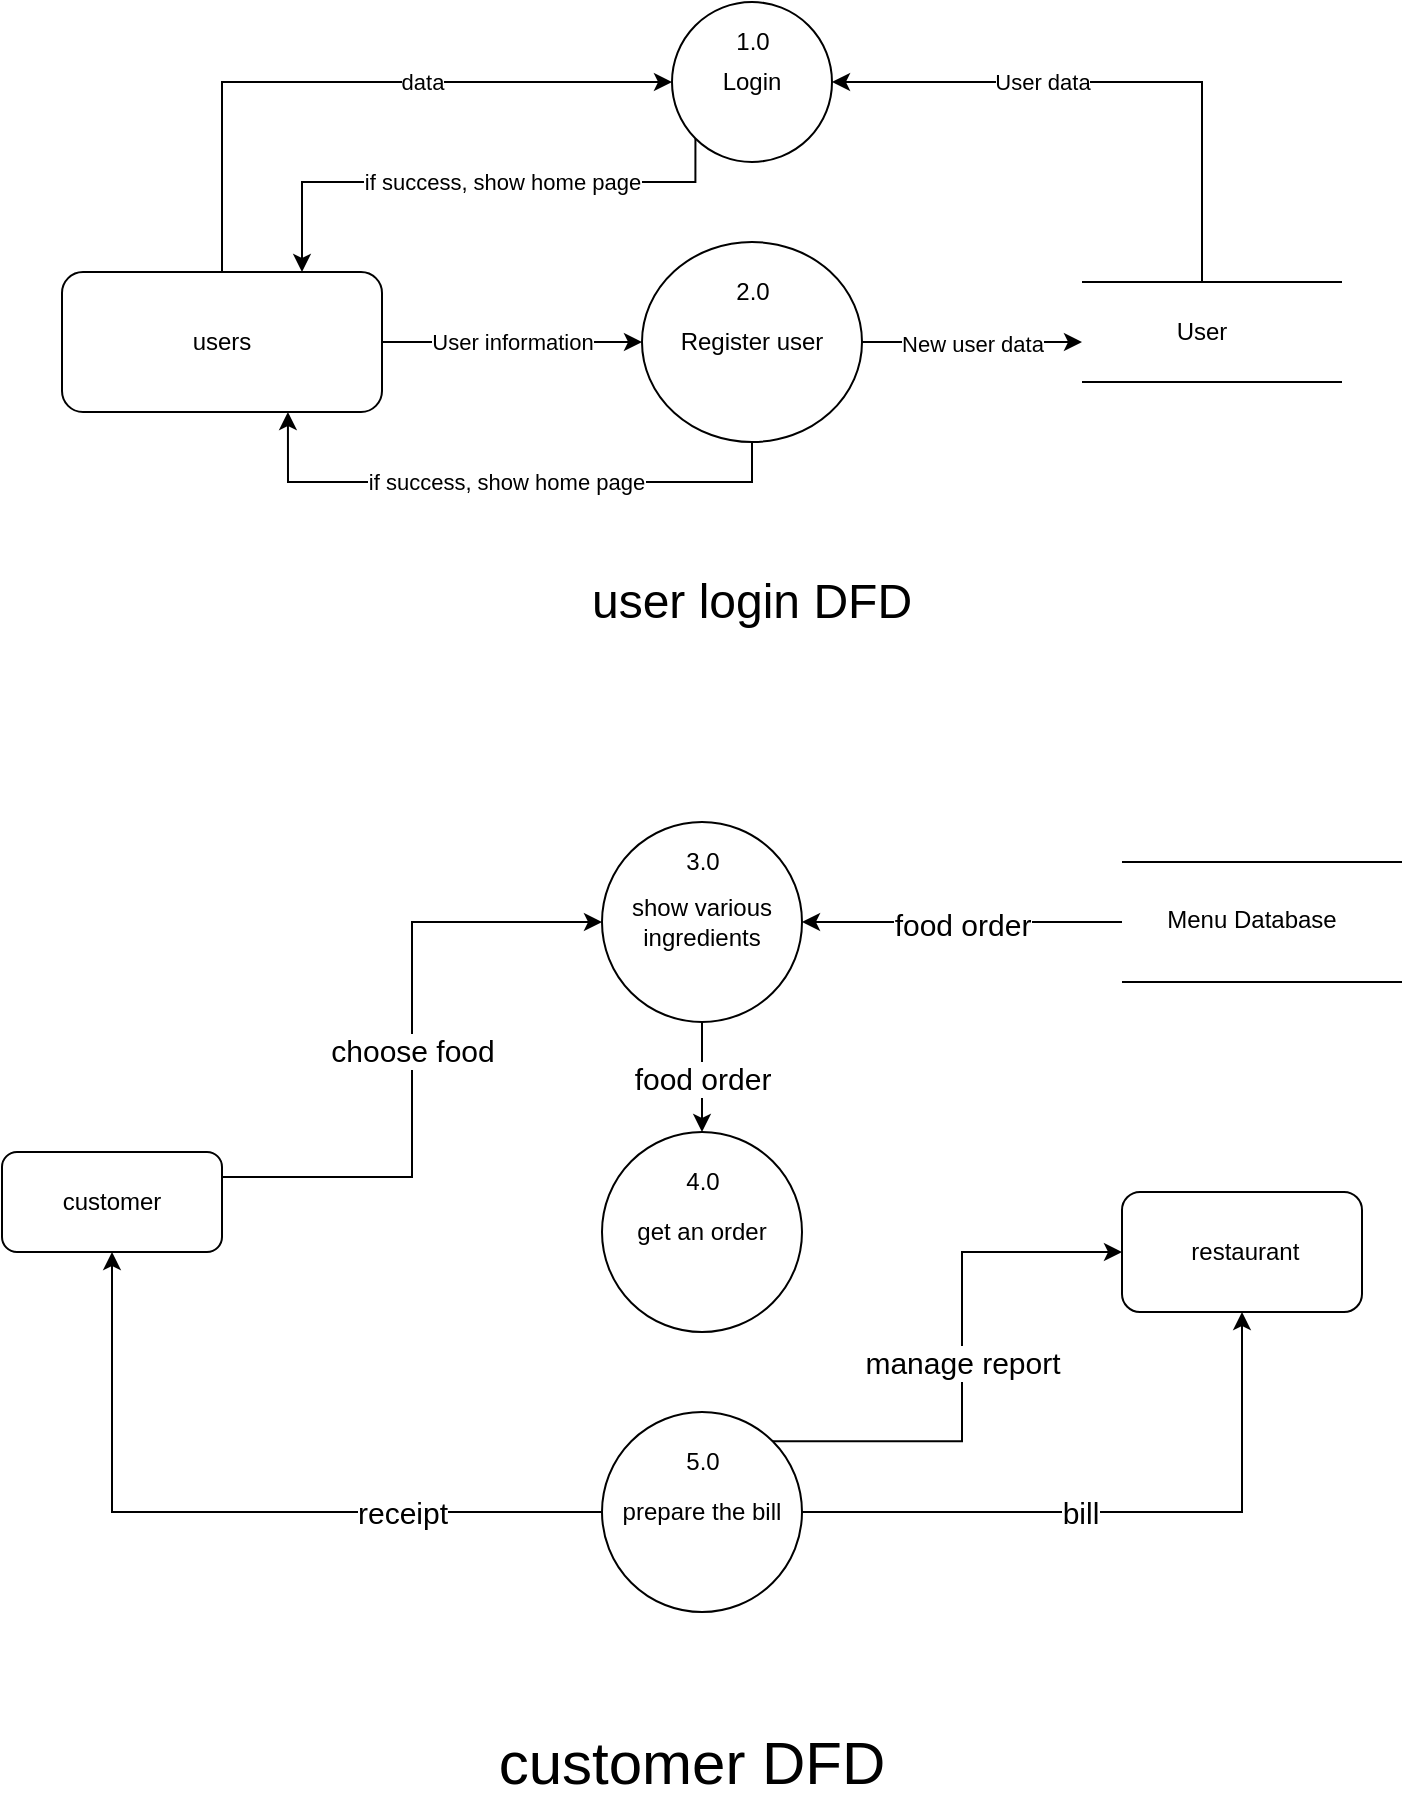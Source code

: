 <mxfile version="23.1.5" type="github" pages="6">
  <diagram id="18t2caXNX2-pDg0ipx5h" name="In_Customer">
    <mxGraphModel dx="1290" dy="557" grid="1" gridSize="10" guides="1" tooltips="1" connect="1" arrows="1" fold="1" page="1" pageScale="1" pageWidth="850" pageHeight="1100" background="none" math="0" shadow="0">
      <root>
        <mxCell id="0" />
        <mxCell id="1" parent="0" />
        <mxCell id="MFz6BAkq9LY2ZdtFGx5P-12" value="if success, show home page" style="edgeStyle=orthogonalEdgeStyle;rounded=0;orthogonalLoop=1;jettySize=auto;html=1;exitX=0;exitY=1;exitDx=0;exitDy=0;entryX=0.75;entryY=0;entryDx=0;entryDy=0;" parent="1" source="MFz6BAkq9LY2ZdtFGx5P-1" target="MFz6BAkq9LY2ZdtFGx5P-3" edge="1">
          <mxGeometry x="-0.099" relative="1" as="geometry">
            <Array as="points">
              <mxPoint x="417" y="200" />
              <mxPoint x="220" y="200" />
            </Array>
            <mxPoint as="offset" />
            <mxPoint x="220" y="240" as="targetPoint" />
          </mxGeometry>
        </mxCell>
        <mxCell id="MFz6BAkq9LY2ZdtFGx5P-1" value="Login" style="ellipse;whiteSpace=wrap;html=1;aspect=fixed;" parent="1" vertex="1">
          <mxGeometry x="405" y="110" width="80" height="80" as="geometry" />
        </mxCell>
        <mxCell id="MFz6BAkq9LY2ZdtFGx5P-2" value="Register user" style="ellipse;whiteSpace=wrap;html=1;" parent="1" vertex="1">
          <mxGeometry x="390" y="230" width="110" height="100" as="geometry" />
        </mxCell>
        <mxCell id="MFz6BAkq9LY2ZdtFGx5P-7" value="data" style="edgeStyle=orthogonalEdgeStyle;rounded=0;orthogonalLoop=1;jettySize=auto;html=1;exitX=0.532;exitY=0.016;exitDx=0;exitDy=0;entryX=0;entryY=0.5;entryDx=0;entryDy=0;exitPerimeter=0;" parent="1" source="MFz6BAkq9LY2ZdtFGx5P-3" target="MFz6BAkq9LY2ZdtFGx5P-1" edge="1">
          <mxGeometry x="0.234" relative="1" as="geometry">
            <mxPoint as="offset" />
            <Array as="points">
              <mxPoint x="180" y="240" />
              <mxPoint x="180" y="240" />
              <mxPoint x="180" y="150" />
            </Array>
          </mxGeometry>
        </mxCell>
        <mxCell id="MFz6BAkq9LY2ZdtFGx5P-3" value="&lt;font style=&quot;font-size: 12px;&quot;&gt;users&lt;/font&gt;" style="rounded=1;whiteSpace=wrap;html=1;" parent="1" vertex="1">
          <mxGeometry x="100" y="245" width="160" height="70" as="geometry" />
        </mxCell>
        <mxCell id="MFz6BAkq9LY2ZdtFGx5P-9" value="User information" style="edgeStyle=orthogonalEdgeStyle;rounded=0;orthogonalLoop=1;jettySize=auto;html=1;exitX=1;exitY=0.5;exitDx=0;exitDy=0;entryX=0;entryY=0.5;entryDx=0;entryDy=0;" parent="1" source="MFz6BAkq9LY2ZdtFGx5P-3" target="MFz6BAkq9LY2ZdtFGx5P-2" edge="1">
          <mxGeometry relative="1" as="geometry" />
        </mxCell>
        <mxCell id="MFz6BAkq9LY2ZdtFGx5P-10" value="if success, show home page" style="edgeStyle=orthogonalEdgeStyle;rounded=0;orthogonalLoop=1;jettySize=auto;html=1;exitX=0.5;exitY=1;exitDx=0;exitDy=0;entryX=0.706;entryY=1;entryDx=0;entryDy=0;entryPerimeter=0;" parent="1" source="MFz6BAkq9LY2ZdtFGx5P-2" target="MFz6BAkq9LY2ZdtFGx5P-3" edge="1">
          <mxGeometry relative="1" as="geometry" />
        </mxCell>
        <mxCell id="MFz6BAkq9LY2ZdtFGx5P-14" value="User data" style="edgeStyle=orthogonalEdgeStyle;rounded=0;orthogonalLoop=1;jettySize=auto;html=1;exitX=0.5;exitY=0;exitDx=0;exitDy=0;entryX=1;entryY=0.5;entryDx=0;entryDy=0;" parent="1" target="MFz6BAkq9LY2ZdtFGx5P-1" edge="1">
          <mxGeometry x="0.263" relative="1" as="geometry">
            <mxPoint as="offset" />
            <mxPoint x="670" y="250" as="sourcePoint" />
            <Array as="points">
              <mxPoint x="670" y="150" />
            </Array>
          </mxGeometry>
        </mxCell>
        <mxCell id="MFz6BAkq9LY2ZdtFGx5P-13" value="New user data" style="edgeStyle=orthogonalEdgeStyle;rounded=0;orthogonalLoop=1;jettySize=auto;html=1;exitX=1;exitY=0.5;exitDx=0;exitDy=0;entryX=0;entryY=0.5;entryDx=0;entryDy=0;" parent="1" source="MFz6BAkq9LY2ZdtFGx5P-2" edge="1">
          <mxGeometry relative="1" as="geometry">
            <mxPoint x="610" y="280" as="targetPoint" />
          </mxGeometry>
        </mxCell>
        <mxCell id="RJp4iiprFTTerv1SRL-3-1" value="User" style="text;html=1;align=center;verticalAlign=middle;whiteSpace=wrap;rounded=0;" parent="1" vertex="1">
          <mxGeometry x="640" y="260" width="60" height="30" as="geometry" />
        </mxCell>
        <mxCell id="RJp4iiprFTTerv1SRL-3-2" value="" style="endArrow=none;html=1;rounded=0;" parent="1" edge="1">
          <mxGeometry width="50" height="50" relative="1" as="geometry">
            <mxPoint x="610" y="250" as="sourcePoint" />
            <mxPoint x="740" y="250" as="targetPoint" />
          </mxGeometry>
        </mxCell>
        <mxCell id="RJp4iiprFTTerv1SRL-3-3" value="" style="endArrow=none;html=1;rounded=0;" parent="1" edge="1">
          <mxGeometry width="50" height="50" relative="1" as="geometry">
            <mxPoint x="610" y="300" as="sourcePoint" />
            <mxPoint x="740" y="300" as="targetPoint" />
          </mxGeometry>
        </mxCell>
        <mxCell id="Qt8cE5eNkd9tEuChfXPY-1" value="user login DFD" style="text;html=1;align=center;verticalAlign=middle;whiteSpace=wrap;rounded=0;fontSize=24;" parent="1" vertex="1">
          <mxGeometry x="355" y="390" width="180" height="40" as="geometry" />
        </mxCell>
        <mxCell id="6A-RWTDsOLAaFVyoqbQR-1" value="choose food" style="edgeStyle=orthogonalEdgeStyle;rounded=0;orthogonalLoop=1;jettySize=auto;html=1;exitX=1;exitY=0.25;exitDx=0;exitDy=0;entryX=0;entryY=0.5;entryDx=0;entryDy=0;fontSize=15;" parent="1" source="6A-RWTDsOLAaFVyoqbQR-2" target="6A-RWTDsOLAaFVyoqbQR-5" edge="1">
          <mxGeometry relative="1" as="geometry" />
        </mxCell>
        <mxCell id="6A-RWTDsOLAaFVyoqbQR-2" value="customer" style="rounded=1;whiteSpace=wrap;html=1;" parent="1" vertex="1">
          <mxGeometry x="70" y="685" width="110" height="50" as="geometry" />
        </mxCell>
        <mxCell id="6A-RWTDsOLAaFVyoqbQR-3" value="food order" style="edgeStyle=orthogonalEdgeStyle;rounded=0;orthogonalLoop=1;jettySize=auto;html=1;exitX=1;exitY=0.5;exitDx=0;exitDy=0;startArrow=classic;startFill=1;endArrow=none;endFill=0;fontSize=15;" parent="1" source="6A-RWTDsOLAaFVyoqbQR-5" edge="1">
          <mxGeometry relative="1" as="geometry">
            <mxPoint x="630" y="570" as="targetPoint" />
          </mxGeometry>
        </mxCell>
        <mxCell id="6A-RWTDsOLAaFVyoqbQR-4" value="food order" style="edgeStyle=orthogonalEdgeStyle;rounded=0;orthogonalLoop=1;jettySize=auto;html=1;fontSize=15;" parent="1" source="6A-RWTDsOLAaFVyoqbQR-5" target="6A-RWTDsOLAaFVyoqbQR-6" edge="1">
          <mxGeometry relative="1" as="geometry" />
        </mxCell>
        <mxCell id="6A-RWTDsOLAaFVyoqbQR-5" value="show various ingredients" style="ellipse;whiteSpace=wrap;html=1;aspect=fixed;" parent="1" vertex="1">
          <mxGeometry x="370" y="520" width="100" height="100" as="geometry" />
        </mxCell>
        <mxCell id="6A-RWTDsOLAaFVyoqbQR-6" value="get an order" style="ellipse;whiteSpace=wrap;html=1;aspect=fixed;" parent="1" vertex="1">
          <mxGeometry x="370" y="675" width="100" height="100" as="geometry" />
        </mxCell>
        <mxCell id="6A-RWTDsOLAaFVyoqbQR-7" value="receipt" style="edgeStyle=orthogonalEdgeStyle;rounded=0;orthogonalLoop=1;jettySize=auto;html=1;exitX=0;exitY=0.5;exitDx=0;exitDy=0;entryX=0.5;entryY=1;entryDx=0;entryDy=0;fontSize=15;" parent="1" target="6A-RWTDsOLAaFVyoqbQR-2" edge="1">
          <mxGeometry x="-0.265" relative="1" as="geometry">
            <mxPoint x="429.67" y="865.0" as="sourcePoint" />
            <mxPoint x="240.0" y="725" as="targetPoint" />
            <Array as="points">
              <mxPoint x="125" y="865" />
            </Array>
            <mxPoint as="offset" />
          </mxGeometry>
        </mxCell>
        <mxCell id="6A-RWTDsOLAaFVyoqbQR-8" value="manage report" style="edgeStyle=orthogonalEdgeStyle;rounded=0;orthogonalLoop=1;jettySize=auto;html=1;exitX=1;exitY=0;exitDx=0;exitDy=0;entryX=0;entryY=0.5;entryDx=0;entryDy=0;fontSize=15;" parent="1" source="6A-RWTDsOLAaFVyoqbQR-9" target="6A-RWTDsOLAaFVyoqbQR-13" edge="1">
          <mxGeometry relative="1" as="geometry" />
        </mxCell>
        <mxCell id="6A-RWTDsOLAaFVyoqbQR-9" value="prepare the bill" style="ellipse;whiteSpace=wrap;html=1;aspect=fixed;" parent="1" vertex="1">
          <mxGeometry x="370" y="815" width="100" height="100" as="geometry" />
        </mxCell>
        <mxCell id="6A-RWTDsOLAaFVyoqbQR-10" value="Menu Database" style="text;html=1;align=center;verticalAlign=middle;whiteSpace=wrap;rounded=0;" parent="1" vertex="1">
          <mxGeometry x="650" y="554.38" width="90" height="30" as="geometry" />
        </mxCell>
        <mxCell id="6A-RWTDsOLAaFVyoqbQR-11" style="edgeStyle=orthogonalEdgeStyle;rounded=0;orthogonalLoop=1;jettySize=auto;html=1;exitX=0.5;exitY=1;exitDx=0;exitDy=0;" parent="1" source="6A-RWTDsOLAaFVyoqbQR-10" target="6A-RWTDsOLAaFVyoqbQR-10" edge="1">
          <mxGeometry relative="1" as="geometry" />
        </mxCell>
        <mxCell id="6A-RWTDsOLAaFVyoqbQR-12" value="bill" style="edgeStyle=orthogonalEdgeStyle;rounded=0;orthogonalLoop=1;jettySize=auto;html=1;exitX=0.5;exitY=1;exitDx=0;exitDy=0;entryX=1;entryY=0.5;entryDx=0;entryDy=0;startArrow=classic;startFill=1;endArrow=none;endFill=0;fontSize=15;" parent="1" source="6A-RWTDsOLAaFVyoqbQR-13" target="6A-RWTDsOLAaFVyoqbQR-9" edge="1">
          <mxGeometry x="0.135" relative="1" as="geometry">
            <mxPoint as="offset" />
          </mxGeometry>
        </mxCell>
        <mxCell id="6A-RWTDsOLAaFVyoqbQR-13" value="&amp;nbsp;restaurant" style="rounded=1;whiteSpace=wrap;html=1;" parent="1" vertex="1">
          <mxGeometry x="630" y="705" width="120" height="60" as="geometry" />
        </mxCell>
        <mxCell id="6A-RWTDsOLAaFVyoqbQR-14" value="customer DFD" style="text;html=1;align=center;verticalAlign=middle;whiteSpace=wrap;rounded=0;fontSize=30;" parent="1" vertex="1">
          <mxGeometry x="315" y="965" width="200" height="50" as="geometry" />
        </mxCell>
        <mxCell id="mvnmGPGzFmJZlhwBhyVp-1" value="1.0" style="text;html=1;align=center;verticalAlign=middle;whiteSpace=wrap;rounded=0;" parent="1" vertex="1">
          <mxGeometry x="422.5" y="120" width="45" height="20" as="geometry" />
        </mxCell>
        <mxCell id="mvnmGPGzFmJZlhwBhyVp-3" value="2.0" style="text;html=1;align=center;verticalAlign=middle;whiteSpace=wrap;rounded=0;" parent="1" vertex="1">
          <mxGeometry x="422.5" y="245" width="45" height="20" as="geometry" />
        </mxCell>
        <mxCell id="mvnmGPGzFmJZlhwBhyVp-4" value="3.0" style="text;html=1;align=center;verticalAlign=middle;whiteSpace=wrap;rounded=0;" parent="1" vertex="1">
          <mxGeometry x="397.5" y="530" width="45" height="20" as="geometry" />
        </mxCell>
        <mxCell id="mvnmGPGzFmJZlhwBhyVp-5" value="4.0" style="text;html=1;align=center;verticalAlign=middle;whiteSpace=wrap;rounded=0;" parent="1" vertex="1">
          <mxGeometry x="397.5" y="690" width="45" height="20" as="geometry" />
        </mxCell>
        <mxCell id="mvnmGPGzFmJZlhwBhyVp-6" value="5.0" style="text;html=1;align=center;verticalAlign=middle;whiteSpace=wrap;rounded=0;" parent="1" vertex="1">
          <mxGeometry x="397.5" y="830" width="45" height="20" as="geometry" />
        </mxCell>
        <mxCell id="Yh5jcit9Yu_Gscf57A-s-1" value="" style="endArrow=none;html=1;rounded=0;" parent="1" edge="1">
          <mxGeometry width="50" height="50" relative="1" as="geometry">
            <mxPoint x="630" y="540" as="sourcePoint" />
            <mxPoint x="770" y="540" as="targetPoint" />
          </mxGeometry>
        </mxCell>
        <mxCell id="Yh5jcit9Yu_Gscf57A-s-2" value="" style="endArrow=none;html=1;rounded=0;" parent="1" edge="1">
          <mxGeometry width="50" height="50" relative="1" as="geometry">
            <mxPoint x="630" y="600" as="sourcePoint" />
            <mxPoint x="770" y="600" as="targetPoint" />
          </mxGeometry>
        </mxCell>
      </root>
    </mxGraphModel>
  </diagram>
  <diagram id="DgyAZOA2_8QquCHMks2_" name="Delivery">
    <mxGraphModel dx="1235" dy="655" grid="1" gridSize="10" guides="1" tooltips="1" connect="1" arrows="1" fold="1" page="1" pageScale="1" pageWidth="850" pageHeight="1100" math="0" shadow="0">
      <root>
        <mxCell id="0" />
        <mxCell id="1" parent="0" />
        <mxCell id="F5azXWNjkAENRcfs9KPE-8" value="list of meal" style="edgeStyle=orthogonalEdgeStyle;rounded=0;orthogonalLoop=1;jettySize=auto;html=1;exitX=0;exitY=0.5;exitDx=0;exitDy=0;entryX=0.5;entryY=0;entryDx=0;entryDy=0;" parent="1" source="F5azXWNjkAENRcfs9KPE-1" target="F5azXWNjkAENRcfs9KPE-4" edge="1">
          <mxGeometry x="-0.361" relative="1" as="geometry">
            <mxPoint as="offset" />
          </mxGeometry>
        </mxCell>
        <mxCell id="F5azXWNjkAENRcfs9KPE-15" value="list of customer" style="edgeStyle=orthogonalEdgeStyle;rounded=0;orthogonalLoop=1;jettySize=auto;html=1;exitX=1;exitY=0;exitDx=0;exitDy=0;entryX=0.75;entryY=0;entryDx=0;entryDy=0;fontSize=15;" parent="1" source="F5azXWNjkAENRcfs9KPE-1" target="F5azXWNjkAENRcfs9KPE-10" edge="1">
          <mxGeometry x="-0.303" relative="1" as="geometry">
            <mxPoint as="offset" />
          </mxGeometry>
        </mxCell>
        <mxCell id="F5azXWNjkAENRcfs9KPE-1" value="manage customer information" style="ellipse;whiteSpace=wrap;html=1;aspect=fixed;" parent="1" vertex="1">
          <mxGeometry x="385" y="80" width="110" height="110" as="geometry" />
        </mxCell>
        <mxCell id="F5azXWNjkAENRcfs9KPE-11" value="order list" style="edgeStyle=orthogonalEdgeStyle;rounded=0;orthogonalLoop=1;jettySize=auto;html=1;exitX=1;exitY=0.5;exitDx=0;exitDy=0;entryX=0;entryY=0.5;entryDx=0;entryDy=0;" parent="1" source="F5azXWNjkAENRcfs9KPE-2" target="F5azXWNjkAENRcfs9KPE-10" edge="1">
          <mxGeometry relative="1" as="geometry">
            <Array as="points">
              <mxPoint x="560" y="270" />
              <mxPoint x="560" y="290" />
            </Array>
          </mxGeometry>
        </mxCell>
        <mxCell id="F5azXWNjkAENRcfs9KPE-2" value="manage order reservation" style="ellipse;whiteSpace=wrap;html=1;aspect=fixed;" parent="1" vertex="1">
          <mxGeometry x="390" y="220" width="100" height="100" as="geometry" />
        </mxCell>
        <mxCell id="F5azXWNjkAENRcfs9KPE-3" value="schedule deliveries&amp;nbsp;" style="ellipse;whiteSpace=wrap;html=1;aspect=fixed;" parent="1" vertex="1">
          <mxGeometry x="385" y="370" width="100" height="100" as="geometry" />
        </mxCell>
        <mxCell id="F5azXWNjkAENRcfs9KPE-5" value="order details" style="edgeStyle=orthogonalEdgeStyle;rounded=0;orthogonalLoop=1;jettySize=auto;html=1;exitX=0.75;exitY=0;exitDx=0;exitDy=0;entryX=0;entryY=0;entryDx=0;entryDy=0;" parent="1" source="F5azXWNjkAENRcfs9KPE-4" target="F5azXWNjkAENRcfs9KPE-2" edge="1">
          <mxGeometry relative="1" as="geometry" />
        </mxCell>
        <mxCell id="F5azXWNjkAENRcfs9KPE-9" value="customer info" style="edgeStyle=orthogonalEdgeStyle;rounded=0;orthogonalLoop=1;jettySize=auto;html=1;exitX=0.25;exitY=0;exitDx=0;exitDy=0;entryX=0.136;entryY=0.186;entryDx=0;entryDy=0;entryPerimeter=0;fontSize=15;" parent="1" source="F5azXWNjkAENRcfs9KPE-4" target="F5azXWNjkAENRcfs9KPE-1" edge="1">
          <mxGeometry x="0.364" relative="1" as="geometry">
            <Array as="points">
              <mxPoint x="120" y="100" />
              <mxPoint x="396" y="100" />
            </Array>
            <mxPoint as="offset" />
          </mxGeometry>
        </mxCell>
        <mxCell id="F5azXWNjkAENRcfs9KPE-4" value="delivery_man" style="rounded=1;whiteSpace=wrap;html=1;" parent="1" vertex="1">
          <mxGeometry x="90" y="260" width="120" height="60" as="geometry" />
        </mxCell>
        <mxCell id="F5azXWNjkAENRcfs9KPE-7" value="schedule&amp;nbsp;" style="edgeStyle=orthogonalEdgeStyle;rounded=0;orthogonalLoop=1;jettySize=auto;html=1;exitX=0;exitY=0.5;exitDx=0;exitDy=0;entryX=0.4;entryY=1.03;entryDx=0;entryDy=0;entryPerimeter=0;" parent="1" source="F5azXWNjkAENRcfs9KPE-3" target="F5azXWNjkAENRcfs9KPE-4" edge="1">
          <mxGeometry relative="1" as="geometry" />
        </mxCell>
        <mxCell id="F5azXWNjkAENRcfs9KPE-12" value="delivery lists" style="edgeStyle=orthogonalEdgeStyle;rounded=0;orthogonalLoop=1;jettySize=auto;html=1;exitX=0.25;exitY=1;exitDx=0;exitDy=0;entryX=1;entryY=0.5;entryDx=0;entryDy=0;" parent="1" source="F5azXWNjkAENRcfs9KPE-10" target="F5azXWNjkAENRcfs9KPE-3" edge="1">
          <mxGeometry x="0.237" relative="1" as="geometry">
            <mxPoint as="offset" />
          </mxGeometry>
        </mxCell>
        <mxCell id="F5azXWNjkAENRcfs9KPE-13" value="product detail" style="edgeStyle=orthogonalEdgeStyle;rounded=0;orthogonalLoop=1;jettySize=auto;html=1;exitX=0.25;exitY=0;exitDx=0;exitDy=0;entryX=1;entryY=0;entryDx=0;entryDy=0;" parent="1" source="F5azXWNjkAENRcfs9KPE-10" target="F5azXWNjkAENRcfs9KPE-2" edge="1">
          <mxGeometry x="0.099" relative="1" as="geometry">
            <mxPoint as="offset" />
          </mxGeometry>
        </mxCell>
        <mxCell id="F5azXWNjkAENRcfs9KPE-14" value="food details" style="edgeStyle=orthogonalEdgeStyle;rounded=0;orthogonalLoop=1;jettySize=auto;html=1;exitX=0.5;exitY=0;exitDx=0;exitDy=0;entryX=1;entryY=0.5;entryDx=0;entryDy=0;" parent="1" source="F5azXWNjkAENRcfs9KPE-10" target="F5azXWNjkAENRcfs9KPE-1" edge="1">
          <mxGeometry x="0.344" relative="1" as="geometry">
            <mxPoint as="offset" />
          </mxGeometry>
        </mxCell>
        <mxCell id="F5azXWNjkAENRcfs9KPE-18" value="payment detil" style="edgeStyle=orthogonalEdgeStyle;rounded=0;orthogonalLoop=1;jettySize=auto;html=1;exitX=0.75;exitY=1;exitDx=0;exitDy=0;entryX=1;entryY=0.5;entryDx=0;entryDy=0;" parent="1" source="F5azXWNjkAENRcfs9KPE-10" target="F5azXWNjkAENRcfs9KPE-16" edge="1">
          <mxGeometry x="0.407" relative="1" as="geometry">
            <mxPoint as="offset" />
          </mxGeometry>
        </mxCell>
        <mxCell id="F5azXWNjkAENRcfs9KPE-10" value="restaurant" style="rounded=1;whiteSpace=wrap;html=1;" parent="1" vertex="1">
          <mxGeometry x="630" y="260" width="120" height="60" as="geometry" />
        </mxCell>
        <mxCell id="F5azXWNjkAENRcfs9KPE-16" value="manage payment" style="ellipse;whiteSpace=wrap;html=1;aspect=fixed;" parent="1" vertex="1">
          <mxGeometry x="385" y="490" width="100" height="100" as="geometry" />
        </mxCell>
        <mxCell id="F5azXWNjkAENRcfs9KPE-17" value="payment" style="edgeStyle=orthogonalEdgeStyle;rounded=0;orthogonalLoop=1;jettySize=auto;html=1;exitX=0;exitY=0.5;exitDx=0;exitDy=0;entryX=0.124;entryY=1.009;entryDx=0;entryDy=0;entryPerimeter=0;" parent="1" source="F5azXWNjkAENRcfs9KPE-16" target="F5azXWNjkAENRcfs9KPE-4" edge="1">
          <mxGeometry x="-0.38" relative="1" as="geometry">
            <mxPoint as="offset" />
          </mxGeometry>
        </mxCell>
        <mxCell id="F5azXWNjkAENRcfs9KPE-19" value="order confirm" style="edgeStyle=orthogonalEdgeStyle;rounded=0;orthogonalLoop=1;jettySize=auto;html=1;exitX=1;exitY=0.5;exitDx=0;exitDy=0;entryX=0.037;entryY=0.702;entryDx=0;entryDy=0;entryPerimeter=0;startArrow=classic;startFill=1;endArrow=none;endFill=0;" parent="1" source="F5azXWNjkAENRcfs9KPE-4" target="F5azXWNjkAENRcfs9KPE-2" edge="1">
          <mxGeometry relative="1" as="geometry" />
        </mxCell>
        <mxCell id="5grpEK7-pwZZOjPJVvqG-1" value="Delivery man DFD" style="text;html=1;align=center;verticalAlign=middle;whiteSpace=wrap;rounded=0;fontSize=30;" parent="1" vertex="1">
          <mxGeometry x="265" y="660" width="320" height="50" as="geometry" />
        </mxCell>
        <mxCell id="kRsvrRHuspmSWmeGO726-1" value="6.0" style="text;html=1;align=center;verticalAlign=middle;whiteSpace=wrap;rounded=0;" vertex="1" parent="1">
          <mxGeometry x="417.5" y="100" width="45" height="20" as="geometry" />
        </mxCell>
        <mxCell id="kRsvrRHuspmSWmeGO726-2" value="7.0" style="text;html=1;align=center;verticalAlign=middle;whiteSpace=wrap;rounded=0;" vertex="1" parent="1">
          <mxGeometry x="417.5" y="230" width="45" height="20" as="geometry" />
        </mxCell>
        <mxCell id="kRsvrRHuspmSWmeGO726-3" value="8.0" style="text;html=1;align=center;verticalAlign=middle;whiteSpace=wrap;rounded=0;" vertex="1" parent="1">
          <mxGeometry x="412.5" y="380" width="45" height="20" as="geometry" />
        </mxCell>
        <mxCell id="kRsvrRHuspmSWmeGO726-4" value="9.0" style="text;html=1;align=center;verticalAlign=middle;whiteSpace=wrap;rounded=0;" vertex="1" parent="1">
          <mxGeometry x="412.5" y="500" width="45" height="20" as="geometry" />
        </mxCell>
      </root>
    </mxGraphModel>
  </diagram>
  <diagram id="yRMIOgFgTZziHyOYgNn_" name="Restaurant">
    <mxGraphModel dx="1167" dy="619" grid="1" gridSize="10" guides="1" tooltips="1" connect="1" arrows="1" fold="1" page="1" pageScale="1" pageWidth="850" pageHeight="1100" math="0" shadow="0">
      <root>
        <mxCell id="0" />
        <mxCell id="1" parent="0" />
        <mxCell id="x1UQK5rXL-eoymmViL0V-1" value="data" style="edgeStyle=orthogonalEdgeStyle;rounded=0;orthogonalLoop=1;jettySize=auto;html=1;exitX=1;exitY=0.5;exitDx=0;exitDy=0;entryX=0;entryY=0.5;entryDx=0;entryDy=0;fontSize=14;" parent="1" source="x1UQK5rXL-eoymmViL0V-2" target="x1UQK5rXL-eoymmViL0V-5" edge="1">
          <mxGeometry relative="1" as="geometry" />
        </mxCell>
        <mxCell id="x1UQK5rXL-eoymmViL0V-2" value="Restaurant" style="rounded=1;whiteSpace=wrap;html=1;" parent="1" vertex="1">
          <mxGeometry x="90" y="90" width="120" height="60" as="geometry" />
        </mxCell>
        <mxCell id="x1UQK5rXL-eoymmViL0V-3" value="Restaurant data" style="edgeStyle=orthogonalEdgeStyle;rounded=0;orthogonalLoop=1;jettySize=auto;html=1;fontSize=13;" parent="1" target="x1UQK5rXL-eoymmViL0V-5" edge="1">
          <mxGeometry relative="1" as="geometry">
            <mxPoint x="630" y="120" as="sourcePoint" />
          </mxGeometry>
        </mxCell>
        <mxCell id="x1UQK5rXL-eoymmViL0V-5" value="Login" style="ellipse;whiteSpace=wrap;html=1;aspect=fixed;" parent="1" vertex="1">
          <mxGeometry x="385" y="80" width="80" height="80" as="geometry" />
        </mxCell>
        <mxCell id="x1UQK5rXL-eoymmViL0V-6" value="if success, show home page" style="edgeStyle=orthogonalEdgeStyle;rounded=0;orthogonalLoop=1;jettySize=auto;html=1;exitX=0;exitY=1;exitDx=0;exitDy=0;entryX=0.787;entryY=1.002;entryDx=0;entryDy=0;entryPerimeter=0;" parent="1" source="x1UQK5rXL-eoymmViL0V-5" target="x1UQK5rXL-eoymmViL0V-2" edge="1">
          <mxGeometry relative="1" as="geometry">
            <Array as="points">
              <mxPoint x="397" y="160" />
              <mxPoint x="184" y="160" />
            </Array>
          </mxGeometry>
        </mxCell>
        <mxCell id="5H-luCC20Rd0PItCOPUO-2" value="processing of an order" style="ellipse;whiteSpace=wrap;html=1;aspect=fixed;" parent="1" vertex="1">
          <mxGeometry x="392.556" y="240" width="95.615" height="95.615" as="geometry" />
        </mxCell>
        <mxCell id="5H-luCC20Rd0PItCOPUO-3" value="update sold menu item" style="ellipse;whiteSpace=wrap;html=1;aspect=fixed;" parent="1" vertex="1">
          <mxGeometry x="399.963" y="456.667" width="84.991" height="84.991" as="geometry" />
        </mxCell>
        <mxCell id="5H-luCC20Rd0PItCOPUO-21" value="sell" style="edgeStyle=orthogonalEdgeStyle;rounded=0;orthogonalLoop=1;jettySize=auto;html=1;fontSize=14;" parent="1" source="5H-luCC20Rd0PItCOPUO-2" target="5H-luCC20Rd0PItCOPUO-3" edge="1">
          <mxGeometry relative="1" as="geometry" />
        </mxCell>
        <mxCell id="5H-luCC20Rd0PItCOPUO-24" value="stored sold menu" style="edgeStyle=orthogonalEdgeStyle;rounded=0;orthogonalLoop=1;jettySize=auto;html=1;fontSize=14;" parent="1" source="5H-luCC20Rd0PItCOPUO-3" edge="1">
          <mxGeometry x="-0.146" relative="1" as="geometry">
            <mxPoint x="190" y="530" as="targetPoint" />
            <Array as="points">
              <mxPoint x="308" y="499" />
              <mxPoint x="308" y="530" />
              <mxPoint x="215" y="530" />
            </Array>
            <mxPoint as="offset" />
          </mxGeometry>
        </mxCell>
        <mxCell id="5H-luCC20Rd0PItCOPUO-8" value="update menu" style="ellipse;whiteSpace=wrap;html=1;aspect=fixed;" parent="1" vertex="1">
          <mxGeometry x="644.407" y="441.19" width="84.991" height="84.991" as="geometry" />
        </mxCell>
        <mxCell id="5H-luCC20Rd0PItCOPUO-22" value="data" style="edgeStyle=orthogonalEdgeStyle;rounded=0;orthogonalLoop=1;jettySize=auto;html=1;exitX=1;exitY=1;exitDx=0;exitDy=0;fontSize=14;" parent="1" source="5H-luCC20Rd0PItCOPUO-2" target="5H-luCC20Rd0PItCOPUO-8" edge="1">
          <mxGeometry x="0.447" relative="1" as="geometry">
            <mxPoint x="703.667" y="441.19" as="targetPoint" />
            <Array as="points">
              <mxPoint x="506.63" y="456.667" />
            </Array>
            <mxPoint as="offset" />
          </mxGeometry>
        </mxCell>
        <mxCell id="5H-luCC20Rd0PItCOPUO-23" value="stored menu data" style="edgeStyle=orthogonalEdgeStyle;rounded=0;orthogonalLoop=1;jettySize=auto;html=1;fontSize=14;" parent="1" source="5H-luCC20Rd0PItCOPUO-8" edge="1">
          <mxGeometry relative="1" as="geometry">
            <mxPoint x="687" y="660" as="targetPoint" />
            <Array as="points">
              <mxPoint x="687" y="642" />
            </Array>
          </mxGeometry>
        </mxCell>
        <mxCell id="5H-luCC20Rd0PItCOPUO-10" value="generate management" style="ellipse;whiteSpace=wrap;html=1;aspect=fixed;" parent="1" vertex="1">
          <mxGeometry x="399.963" y="611.429" width="84.991" height="84.991" as="geometry" />
        </mxCell>
        <mxCell id="5H-luCC20Rd0PItCOPUO-25" value="inform daily data" style="edgeStyle=orthogonalEdgeStyle;rounded=0;orthogonalLoop=1;jettySize=auto;html=1;entryX=0;entryY=0.5;entryDx=0;entryDy=0;fontSize=14;" parent="1" target="5H-luCC20Rd0PItCOPUO-10" edge="1">
          <mxGeometry relative="1" as="geometry">
            <mxPoint x="274.037" y="781.667" as="targetPoint" />
            <Array as="points">
              <mxPoint x="140" y="654" />
            </Array>
            <mxPoint x="140" y="550" as="sourcePoint" />
          </mxGeometry>
        </mxCell>
        <mxCell id="5H-luCC20Rd0PItCOPUO-14" value="restaurant" style="rounded=1;whiteSpace=wrap;html=1;" parent="1" vertex="1">
          <mxGeometry x="96.999" y="252.981" width="148.148" height="69.643" as="geometry" />
        </mxCell>
        <mxCell id="5H-luCC20Rd0PItCOPUO-20" value="receipt" style="edgeStyle=orthogonalEdgeStyle;rounded=0;orthogonalLoop=1;jettySize=auto;html=1;exitX=0;exitY=1;exitDx=0;exitDy=0;entryX=0.75;entryY=1;entryDx=0;entryDy=0;fontSize=14;" parent="1" source="5H-luCC20Rd0PItCOPUO-2" target="5H-luCC20Rd0PItCOPUO-14" edge="1">
          <mxGeometry relative="1" as="geometry">
            <Array as="points">
              <mxPoint x="407" y="395" />
              <mxPoint x="208" y="395" />
            </Array>
          </mxGeometry>
        </mxCell>
        <mxCell id="5H-luCC20Rd0PItCOPUO-15" value="customer" style="rounded=1;whiteSpace=wrap;html=1;" parent="1" vertex="1">
          <mxGeometry x="637" y="264.41" width="117.78" height="46.79" as="geometry" />
        </mxCell>
        <mxCell id="5H-luCC20Rd0PItCOPUO-18" value="food order" style="edgeStyle=orthogonalEdgeStyle;rounded=0;orthogonalLoop=1;jettySize=auto;html=1;entryX=0;entryY=0.5;entryDx=0;entryDy=0;startArrow=classic;startFill=1;endArrow=none;endFill=0;fontSize=14;" parent="1" source="5H-luCC20Rd0PItCOPUO-2" target="5H-luCC20Rd0PItCOPUO-15" edge="1">
          <mxGeometry relative="1" as="geometry" />
        </mxCell>
        <mxCell id="5H-luCC20Rd0PItCOPUO-16" value="restaurant manager" style="rounded=1;whiteSpace=wrap;html=1;" parent="1" vertex="1">
          <mxGeometry x="353.573" y="797.143" width="177.778" height="92.857" as="geometry" />
        </mxCell>
        <mxCell id="5H-luCC20Rd0PItCOPUO-26" value="report" style="edgeStyle=orthogonalEdgeStyle;rounded=0;orthogonalLoop=1;jettySize=auto;html=1;fontSize=14;" parent="1" source="5H-luCC20Rd0PItCOPUO-10" target="5H-luCC20Rd0PItCOPUO-16" edge="1">
          <mxGeometry relative="1" as="geometry">
            <Array as="points">
              <mxPoint x="443" y="770" />
              <mxPoint x="443" y="770" />
            </Array>
          </mxGeometry>
        </mxCell>
        <mxCell id="5H-luCC20Rd0PItCOPUO-17" value="order food" style="edgeStyle=orthogonalEdgeStyle;rounded=0;orthogonalLoop=1;jettySize=auto;html=1;entryX=0;entryY=0.5;entryDx=0;entryDy=0;startArrow=classic;startFill=1;endArrow=none;endFill=0;fontSize=14;" parent="1" source="5H-luCC20Rd0PItCOPUO-14" target="5H-luCC20Rd0PItCOPUO-2" edge="1">
          <mxGeometry x="0.01" relative="1" as="geometry">
            <mxPoint x="392.556" y="301.905" as="targetPoint" />
            <Array as="points" />
            <mxPoint as="offset" />
          </mxGeometry>
        </mxCell>
        <mxCell id="QqthDOUd0idLEaJ4eEK0-1" value="Database of sold menu item" style="text;html=1;align=center;verticalAlign=middle;whiteSpace=wrap;rounded=0;" parent="1" vertex="1">
          <mxGeometry x="80" y="511.66" width="100" height="30" as="geometry" />
        </mxCell>
        <mxCell id="QqthDOUd0idLEaJ4eEK0-2" value="" style="endArrow=none;html=1;rounded=0;" parent="1" edge="1">
          <mxGeometry width="50" height="50" relative="1" as="geometry">
            <mxPoint x="70" y="498.76" as="sourcePoint" />
            <mxPoint x="190" y="498.76" as="targetPoint" />
          </mxGeometry>
        </mxCell>
        <mxCell id="QqthDOUd0idLEaJ4eEK0-4" value="" style="endArrow=none;html=1;rounded=0;" parent="1" edge="1">
          <mxGeometry width="50" height="50" relative="1" as="geometry">
            <mxPoint x="70" y="550" as="sourcePoint" />
            <mxPoint x="190" y="550" as="targetPoint" />
          </mxGeometry>
        </mxCell>
        <mxCell id="QqthDOUd0idLEaJ4eEK0-7" value="" style="endArrow=none;html=1;rounded=0;" parent="1" edge="1">
          <mxGeometry width="50" height="50" relative="1" as="geometry">
            <mxPoint x="630" y="660" as="sourcePoint" />
            <mxPoint x="750" y="660" as="targetPoint" />
          </mxGeometry>
        </mxCell>
        <mxCell id="QqthDOUd0idLEaJ4eEK0-8" value="" style="endArrow=none;html=1;rounded=0;" parent="1" edge="1">
          <mxGeometry width="50" height="50" relative="1" as="geometry">
            <mxPoint x="626.9" y="700" as="sourcePoint" />
            <mxPoint x="750" y="700" as="targetPoint" />
          </mxGeometry>
        </mxCell>
        <mxCell id="QqthDOUd0idLEaJ4eEK0-9" value="&#xa;&lt;span style=&quot;color: rgb(0, 0, 0); font-family: Helvetica; font-size: 12px; font-style: normal; font-variant-ligatures: normal; font-variant-caps: normal; font-weight: 400; letter-spacing: normal; orphans: 2; text-align: center; text-indent: 0px; text-transform: none; widows: 2; word-spacing: 0px; -webkit-text-stroke-width: 0px; background-color: rgb(251, 251, 251); text-decoration-thickness: initial; text-decoration-style: initial; text-decoration-color: initial; float: none; display: inline !important;&quot;&gt;menu data base&lt;/span&gt;&#xa;&#xa;" style="text;html=1;align=center;verticalAlign=middle;whiteSpace=wrap;rounded=0;" parent="1" vertex="1">
          <mxGeometry x="644.41" y="676.42" width="90" height="20" as="geometry" />
        </mxCell>
        <mxCell id="QqthDOUd0idLEaJ4eEK0-10" value="&lt;font style=&quot;font-size: 20px;&quot;&gt;Restaurant Log in and process an order DFD&lt;/font&gt;" style="text;html=1;align=center;verticalAlign=middle;whiteSpace=wrap;rounded=0;fontSize=30;" parent="1" vertex="1">
          <mxGeometry x="216.97" y="930" width="427.44" height="30" as="geometry" />
        </mxCell>
        <mxCell id="QqthDOUd0idLEaJ4eEK0-11" value="" style="endArrow=none;html=1;rounded=0;" parent="1" edge="1">
          <mxGeometry width="50" height="50" relative="1" as="geometry">
            <mxPoint x="629.94" y="90" as="sourcePoint" />
            <mxPoint x="770" y="90" as="targetPoint" />
          </mxGeometry>
        </mxCell>
        <mxCell id="QqthDOUd0idLEaJ4eEK0-12" value="" style="endArrow=none;html=1;rounded=0;" parent="1" edge="1">
          <mxGeometry width="50" height="50" relative="1" as="geometry">
            <mxPoint x="630.27" y="140" as="sourcePoint" />
            <mxPoint x="768.43" y="140" as="targetPoint" />
          </mxGeometry>
        </mxCell>
        <mxCell id="QqthDOUd0idLEaJ4eEK0-15" value="Restaurant" style="text;html=1;align=center;verticalAlign=middle;whiteSpace=wrap;rounded=0;" parent="1" vertex="1">
          <mxGeometry x="669.35" y="100" width="60" height="30" as="geometry" />
        </mxCell>
        <mxCell id="C3vQRXdHYqQx3Cux3zFV-1" value="10.0" style="text;html=1;align=center;verticalAlign=middle;whiteSpace=wrap;rounded=0;" vertex="1" parent="1">
          <mxGeometry x="403" y="90" width="45" height="20" as="geometry" />
        </mxCell>
        <mxCell id="C3vQRXdHYqQx3Cux3zFV-2" value="11.0" style="text;html=1;align=center;verticalAlign=middle;whiteSpace=wrap;rounded=0;" vertex="1" parent="1">
          <mxGeometry x="418.78" y="252.98" width="45" height="20" as="geometry" />
        </mxCell>
        <mxCell id="C3vQRXdHYqQx3Cux3zFV-3" value="12.0" style="text;html=1;align=center;verticalAlign=middle;whiteSpace=wrap;rounded=0;" vertex="1" parent="1">
          <mxGeometry x="420" y="460" width="45" height="20" as="geometry" />
        </mxCell>
        <mxCell id="C3vQRXdHYqQx3Cux3zFV-4" value="13.0" style="text;html=1;align=center;verticalAlign=middle;whiteSpace=wrap;rounded=0;" vertex="1" parent="1">
          <mxGeometry x="664.4" y="450" width="45" height="20" as="geometry" />
        </mxCell>
        <mxCell id="C3vQRXdHYqQx3Cux3zFV-5" value="14.0" style="text;html=1;align=center;verticalAlign=middle;whiteSpace=wrap;rounded=0;" vertex="1" parent="1">
          <mxGeometry x="420" y="620" width="45" height="20" as="geometry" />
        </mxCell>
      </root>
    </mxGraphModel>
  </diagram>
  <diagram id="_-1gddyZd6XeUl6q-HcB" name="restaurant2">
    <mxGraphModel dx="1500" dy="796" grid="1" gridSize="10" guides="1" tooltips="1" connect="1" arrows="1" fold="1" page="1" pageScale="1" pageWidth="850" pageHeight="1100" math="0" shadow="0">
      <root>
        <mxCell id="0" />
        <mxCell id="1" parent="0" />
        <mxCell id="Z9ZqXKmaGUnzHO1y8rYM-1" value="food order" style="edgeStyle=orthogonalEdgeStyle;rounded=0;orthogonalLoop=1;jettySize=auto;html=1;exitX=0;exitY=1;exitDx=0;exitDy=0;entryX=0.75;entryY=0;entryDx=0;entryDy=0;fontSize=13;" edge="1" parent="1" source="m1yt2NEkhexs3sDocmMa-1" target="m1yt2NEkhexs3sDocmMa-2">
          <mxGeometry x="-0.273" relative="1" as="geometry">
            <mxPoint as="offset" />
          </mxGeometry>
        </mxCell>
        <mxCell id="Z9ZqXKmaGUnzHO1y8rYM-5" value="customer order details" style="edgeStyle=orthogonalEdgeStyle;rounded=0;orthogonalLoop=1;jettySize=auto;html=1;exitX=0.977;exitY=0.369;exitDx=0;exitDy=0;exitPerimeter=0;startArrow=classic;startFill=1;endArrow=none;endFill=0;fontSize=13;" edge="1" parent="1" source="m1yt2NEkhexs3sDocmMa-1">
          <mxGeometry x="0.535" relative="1" as="geometry">
            <mxPoint x="660" y="230" as="targetPoint" />
            <mxPoint as="offset" />
          </mxGeometry>
        </mxCell>
        <mxCell id="m1yt2NEkhexs3sDocmMa-1" value="show various ingredients" style="ellipse;whiteSpace=wrap;html=1;aspect=fixed;" vertex="1" parent="1">
          <mxGeometry x="385" y="70" width="100" height="100" as="geometry" />
        </mxCell>
        <mxCell id="Z9ZqXKmaGUnzHO1y8rYM-2" value="view order details" style="edgeStyle=orthogonalEdgeStyle;rounded=0;orthogonalLoop=1;jettySize=auto;html=1;exitX=1;exitY=0.5;exitDx=0;exitDy=0;fontSize=13;" edge="1" parent="1" source="m1yt2NEkhexs3sDocmMa-2">
          <mxGeometry relative="1" as="geometry">
            <mxPoint x="380" y="260" as="targetPoint" />
          </mxGeometry>
        </mxCell>
        <mxCell id="Z9ZqXKmaGUnzHO1y8rYM-4" value="respone order" style="edgeStyle=orthogonalEdgeStyle;rounded=0;orthogonalLoop=1;jettySize=auto;html=1;exitX=0.25;exitY=1;exitDx=0;exitDy=0;entryX=0;entryY=0.5;entryDx=0;entryDy=0;fontSize=14;" edge="1" parent="1" source="m1yt2NEkhexs3sDocmMa-2" target="m1yt2NEkhexs3sDocmMa-4">
          <mxGeometry x="0.239" relative="1" as="geometry">
            <mxPoint as="offset" />
          </mxGeometry>
        </mxCell>
        <mxCell id="m1yt2NEkhexs3sDocmMa-2" value="restaurant" style="rounded=1;whiteSpace=wrap;html=1;fontSize=14;" vertex="1" parent="1">
          <mxGeometry x="110" y="230" width="120" height="60" as="geometry" />
        </mxCell>
        <mxCell id="Z9ZqXKmaGUnzHO1y8rYM-3" value="transport customer details" style="edgeStyle=orthogonalEdgeStyle;rounded=0;orthogonalLoop=1;jettySize=auto;html=1;exitX=0.5;exitY=1;exitDx=0;exitDy=0;entryX=0.75;entryY=1;entryDx=0;entryDy=0;fontSize=13;" edge="1" parent="1" source="m1yt2NEkhexs3sDocmMa-3" target="m1yt2NEkhexs3sDocmMa-2">
          <mxGeometry relative="1" as="geometry">
            <Array as="points">
              <mxPoint x="435" y="330" />
              <mxPoint x="200" y="330" />
            </Array>
          </mxGeometry>
        </mxCell>
        <mxCell id="Z9ZqXKmaGUnzHO1y8rYM-6" style="edgeStyle=orthogonalEdgeStyle;rounded=0;orthogonalLoop=1;jettySize=auto;html=1;exitX=1;exitY=0.5;exitDx=0;exitDy=0;startArrow=classic;startFill=1;endArrow=none;endFill=0;" edge="1" parent="1" source="m1yt2NEkhexs3sDocmMa-3">
          <mxGeometry relative="1" as="geometry">
            <mxPoint x="600" y="260" as="targetPoint" />
          </mxGeometry>
        </mxCell>
        <mxCell id="WCrwutSj1IvZhUtgnlw_-3" value="order details" style="edgeLabel;html=1;align=center;verticalAlign=middle;resizable=0;points=[];fontSize=12;" vertex="1" connectable="0" parent="Z9ZqXKmaGUnzHO1y8rYM-6">
          <mxGeometry x="-0.404" relative="1" as="geometry">
            <mxPoint x="21" as="offset" />
          </mxGeometry>
        </mxCell>
        <mxCell id="m1yt2NEkhexs3sDocmMa-3" value="show price and receipt&amp;nbsp;" style="ellipse;whiteSpace=wrap;html=1;aspect=fixed;" vertex="1" parent="1">
          <mxGeometry x="385" y="210" width="100" height="100" as="geometry" />
        </mxCell>
        <mxCell id="Z9ZqXKmaGUnzHO1y8rYM-7" value="progress report" style="edgeStyle=orthogonalEdgeStyle;rounded=0;orthogonalLoop=1;jettySize=auto;html=1;exitX=1;exitY=0.5;exitDx=0;exitDy=0;fontSize=14;" edge="1" parent="1" source="m1yt2NEkhexs3sDocmMa-4">
          <mxGeometry x="0.58" relative="1" as="geometry">
            <mxPoint x="660" y="290" as="targetPoint" />
            <mxPoint as="offset" />
          </mxGeometry>
        </mxCell>
        <mxCell id="m1yt2NEkhexs3sDocmMa-4" value="update response order" style="ellipse;whiteSpace=wrap;html=1;aspect=fixed;" vertex="1" parent="1">
          <mxGeometry x="385" y="350" width="100" height="100" as="geometry" />
        </mxCell>
        <mxCell id="m1yt2NEkhexs3sDocmMa-5" value="" style="endArrow=none;html=1;rounded=0;" edge="1" parent="1">
          <mxGeometry width="50" height="50" relative="1" as="geometry">
            <mxPoint x="600" y="230" as="sourcePoint" />
            <mxPoint x="740" y="230" as="targetPoint" />
          </mxGeometry>
        </mxCell>
        <mxCell id="m1yt2NEkhexs3sDocmMa-6" value="" style="endArrow=none;html=1;rounded=0;" edge="1" parent="1">
          <mxGeometry width="50" height="50" relative="1" as="geometry">
            <mxPoint x="600" y="290" as="sourcePoint" />
            <mxPoint x="740" y="290" as="targetPoint" />
          </mxGeometry>
        </mxCell>
        <mxCell id="m1yt2NEkhexs3sDocmMa-7" value="customer details" style="text;html=1;align=center;verticalAlign=middle;whiteSpace=wrap;rounded=0;fontSize=14;" vertex="1" parent="1">
          <mxGeometry x="620" y="242.5" width="110" height="35" as="geometry" />
        </mxCell>
        <mxCell id="m1yt2NEkhexs3sDocmMa-8" value="view customer notification" style="edgeStyle=orthogonalEdgeStyle;rounded=0;orthogonalLoop=1;jettySize=auto;html=1;exitX=0.25;exitY=0;exitDx=0;exitDy=0;entryX=0.001;entryY=0.376;entryDx=0;entryDy=0;entryPerimeter=0;fontSize=13;" edge="1" parent="1" source="m1yt2NEkhexs3sDocmMa-2" target="m1yt2NEkhexs3sDocmMa-1">
          <mxGeometry x="0.319" relative="1" as="geometry">
            <mxPoint as="offset" />
          </mxGeometry>
        </mxCell>
        <mxCell id="VrtLFBwUleOUTPMxVVSm-1" value="15.0" style="text;html=1;align=center;verticalAlign=middle;whiteSpace=wrap;rounded=0;" vertex="1" parent="1">
          <mxGeometry x="405" y="70" width="60" height="30" as="geometry" />
        </mxCell>
        <mxCell id="WCrwutSj1IvZhUtgnlw_-1" value="16.0" style="text;html=1;align=center;verticalAlign=middle;whiteSpace=wrap;rounded=0;" vertex="1" parent="1">
          <mxGeometry x="405" y="215" width="60" height="30" as="geometry" />
        </mxCell>
        <mxCell id="WCrwutSj1IvZhUtgnlw_-2" value="17.0" style="text;html=1;align=center;verticalAlign=middle;whiteSpace=wrap;rounded=0;" vertex="1" parent="1">
          <mxGeometry x="405" y="350" width="60" height="30" as="geometry" />
        </mxCell>
        <mxCell id="WCrwutSj1IvZhUtgnlw_-4" value="Restaurant customer order response DFD" style="text;html=1;align=center;verticalAlign=middle;whiteSpace=wrap;rounded=0;fontSize=20;" vertex="1" parent="1">
          <mxGeometry x="225" y="470" width="395" height="60" as="geometry" />
        </mxCell>
        <mxCell id="miOMAaiUpvwpvNjCziay-1" value="food order" style="edgeStyle=orthogonalEdgeStyle;rounded=0;orthogonalLoop=1;jettySize=auto;html=1;exitX=0;exitY=1;exitDx=0;exitDy=0;entryX=0.75;entryY=0;entryDx=0;entryDy=0;fontSize=13;" edge="1" parent="1" source="miOMAaiUpvwpvNjCziay-3" target="miOMAaiUpvwpvNjCziay-6">
          <mxGeometry x="-0.243" relative="1" as="geometry">
            <mxPoint as="offset" />
          </mxGeometry>
        </mxCell>
        <mxCell id="miOMAaiUpvwpvNjCziay-2" value="list of orders" style="edgeStyle=orthogonalEdgeStyle;rounded=0;orthogonalLoop=1;jettySize=auto;html=1;exitX=0.977;exitY=0.369;exitDx=0;exitDy=0;exitPerimeter=0;startArrow=classic;startFill=1;endArrow=none;endFill=0;fontSize=13;" edge="1" parent="1" source="miOMAaiUpvwpvNjCziay-3">
          <mxGeometry x="0.535" relative="1" as="geometry">
            <mxPoint x="660" y="730" as="targetPoint" />
            <mxPoint as="offset" />
          </mxGeometry>
        </mxCell>
        <mxCell id="miOMAaiUpvwpvNjCziay-3" value="show list of orders" style="ellipse;whiteSpace=wrap;html=1;aspect=fixed;" vertex="1" parent="1">
          <mxGeometry x="385" y="570" width="110" height="110" as="geometry" />
        </mxCell>
        <mxCell id="miOMAaiUpvwpvNjCziay-4" value="view location" style="edgeStyle=orthogonalEdgeStyle;rounded=0;orthogonalLoop=1;jettySize=auto;html=1;exitX=1;exitY=0.5;exitDx=0;exitDy=0;fontSize=13;" edge="1" parent="1" source="miOMAaiUpvwpvNjCziay-6">
          <mxGeometry relative="1" as="geometry">
            <mxPoint x="380" y="760" as="targetPoint" />
          </mxGeometry>
        </mxCell>
        <mxCell id="miOMAaiUpvwpvNjCziay-5" value="respone order" style="edgeStyle=orthogonalEdgeStyle;rounded=0;orthogonalLoop=1;jettySize=auto;html=1;exitX=0.25;exitY=1;exitDx=0;exitDy=0;entryX=0;entryY=0.5;entryDx=0;entryDy=0;fontSize=14;" edge="1" parent="1" source="miOMAaiUpvwpvNjCziay-6" target="miOMAaiUpvwpvNjCziay-12">
          <mxGeometry x="0.239" relative="1" as="geometry">
            <mxPoint as="offset" />
          </mxGeometry>
        </mxCell>
        <mxCell id="miOMAaiUpvwpvNjCziay-6" value="restaurant" style="rounded=1;whiteSpace=wrap;html=1;fontSize=14;" vertex="1" parent="1">
          <mxGeometry x="110" y="730" width="120" height="60" as="geometry" />
        </mxCell>
        <mxCell id="miOMAaiUpvwpvNjCziay-7" value="transport customer location" style="edgeStyle=orthogonalEdgeStyle;rounded=0;orthogonalLoop=1;jettySize=auto;html=1;exitX=0.5;exitY=1;exitDx=0;exitDy=0;entryX=0.75;entryY=1;entryDx=0;entryDy=0;fontSize=13;" edge="1" parent="1" source="miOMAaiUpvwpvNjCziay-10" target="miOMAaiUpvwpvNjCziay-6">
          <mxGeometry relative="1" as="geometry">
            <Array as="points">
              <mxPoint x="435" y="830" />
              <mxPoint x="200" y="830" />
            </Array>
          </mxGeometry>
        </mxCell>
        <mxCell id="miOMAaiUpvwpvNjCziay-8" style="edgeStyle=orthogonalEdgeStyle;rounded=0;orthogonalLoop=1;jettySize=auto;html=1;exitX=1;exitY=0.5;exitDx=0;exitDy=0;startArrow=classic;startFill=1;endArrow=none;endFill=0;" edge="1" parent="1" source="miOMAaiUpvwpvNjCziay-10">
          <mxGeometry relative="1" as="geometry">
            <mxPoint x="600" y="760" as="targetPoint" />
          </mxGeometry>
        </mxCell>
        <mxCell id="miOMAaiUpvwpvNjCziay-9" value="location" style="edgeLabel;html=1;align=center;verticalAlign=middle;resizable=0;points=[];fontSize=12;" vertex="1" connectable="0" parent="miOMAaiUpvwpvNjCziay-8">
          <mxGeometry x="-0.404" relative="1" as="geometry">
            <mxPoint x="21" as="offset" />
          </mxGeometry>
        </mxCell>
        <mxCell id="miOMAaiUpvwpvNjCziay-10" value="show location of customer&amp;nbsp;" style="ellipse;whiteSpace=wrap;html=1;aspect=fixed;" vertex="1" parent="1">
          <mxGeometry x="385" y="710" width="100" height="100" as="geometry" />
        </mxCell>
        <mxCell id="miOMAaiUpvwpvNjCziay-11" value="progress report" style="edgeStyle=orthogonalEdgeStyle;rounded=0;orthogonalLoop=1;jettySize=auto;html=1;exitX=1;exitY=0.5;exitDx=0;exitDy=0;fontSize=14;" edge="1" parent="1" source="miOMAaiUpvwpvNjCziay-12">
          <mxGeometry x="0.58" relative="1" as="geometry">
            <mxPoint x="660" y="790" as="targetPoint" />
            <mxPoint as="offset" />
          </mxGeometry>
        </mxCell>
        <mxCell id="miOMAaiUpvwpvNjCziay-12" value="update response order" style="ellipse;whiteSpace=wrap;html=1;aspect=fixed;" vertex="1" parent="1">
          <mxGeometry x="385" y="850" width="100" height="100" as="geometry" />
        </mxCell>
        <mxCell id="miOMAaiUpvwpvNjCziay-13" value="" style="endArrow=none;html=1;rounded=0;" edge="1" parent="1">
          <mxGeometry width="50" height="50" relative="1" as="geometry">
            <mxPoint x="600" y="730" as="sourcePoint" />
            <mxPoint x="740" y="730" as="targetPoint" />
          </mxGeometry>
        </mxCell>
        <mxCell id="miOMAaiUpvwpvNjCziay-14" value="" style="endArrow=none;html=1;rounded=0;" edge="1" parent="1">
          <mxGeometry width="50" height="50" relative="1" as="geometry">
            <mxPoint x="600" y="790" as="sourcePoint" />
            <mxPoint x="740" y="790" as="targetPoint" />
          </mxGeometry>
        </mxCell>
        <mxCell id="miOMAaiUpvwpvNjCziay-15" value="delivery man details" style="text;html=1;align=center;verticalAlign=middle;whiteSpace=wrap;rounded=0;fontSize=14;" vertex="1" parent="1">
          <mxGeometry x="620" y="742.5" width="110" height="35" as="geometry" />
        </mxCell>
        <mxCell id="miOMAaiUpvwpvNjCziay-16" value="view delivery man notification" style="edgeStyle=orthogonalEdgeStyle;rounded=0;orthogonalLoop=1;jettySize=auto;html=1;exitX=0.25;exitY=0;exitDx=0;exitDy=0;entryX=0.001;entryY=0.376;entryDx=0;entryDy=0;entryPerimeter=0;fontSize=13;" edge="1" parent="1" source="miOMAaiUpvwpvNjCziay-6" target="miOMAaiUpvwpvNjCziay-3">
          <mxGeometry x="0.319" relative="1" as="geometry">
            <mxPoint as="offset" />
          </mxGeometry>
        </mxCell>
        <mxCell id="miOMAaiUpvwpvNjCziay-17" value="18.0" style="text;html=1;align=center;verticalAlign=middle;whiteSpace=wrap;rounded=0;" vertex="1" parent="1">
          <mxGeometry x="410" y="580" width="60" height="30" as="geometry" />
        </mxCell>
        <mxCell id="miOMAaiUpvwpvNjCziay-18" value="19.0" style="text;html=1;align=center;verticalAlign=middle;whiteSpace=wrap;rounded=0;" vertex="1" parent="1">
          <mxGeometry x="405" y="715" width="60" height="30" as="geometry" />
        </mxCell>
        <mxCell id="miOMAaiUpvwpvNjCziay-19" value="20.0" style="text;html=1;align=center;verticalAlign=middle;whiteSpace=wrap;rounded=0;" vertex="1" parent="1">
          <mxGeometry x="405" y="850" width="60" height="30" as="geometry" />
        </mxCell>
        <mxCell id="miOMAaiUpvwpvNjCziay-20" value="Restaurant to delivery man DFD" style="text;html=1;align=center;verticalAlign=middle;whiteSpace=wrap;rounded=0;fontSize=20;" vertex="1" parent="1">
          <mxGeometry x="235" y="980" width="395" height="60" as="geometry" />
        </mxCell>
      </root>
    </mxGraphModel>
  </diagram>
  <diagram id="QW9v1AQHQjg8yljwb-eg" name="Admin">
    <mxGraphModel dx="1750" dy="928" grid="1" gridSize="10" guides="1" tooltips="1" connect="1" arrows="1" fold="1" page="1" pageScale="1" pageWidth="850" pageHeight="1100" math="0" shadow="0">
      <root>
        <mxCell id="0" />
        <mxCell id="1" parent="0" />
        <mxCell id="V6z1b4jEAUl-P3jl5kzp-1" value="data" style="edgeStyle=orthogonalEdgeStyle;rounded=0;orthogonalLoop=1;jettySize=auto;html=1;exitX=1;exitY=0.5;exitDx=0;exitDy=0;entryX=0;entryY=0.5;entryDx=0;entryDy=0;fontSize=14;" parent="1" source="V6z1b4jEAUl-P3jl5kzp-2" target="V6z1b4jEAUl-P3jl5kzp-5" edge="1">
          <mxGeometry relative="1" as="geometry" />
        </mxCell>
        <mxCell id="V6z1b4jEAUl-P3jl5kzp-2" value="Admin" style="rounded=1;whiteSpace=wrap;html=1;" parent="1" vertex="1">
          <mxGeometry x="90" y="80" width="120" height="60" as="geometry" />
        </mxCell>
        <mxCell id="V6z1b4jEAUl-P3jl5kzp-3" value="Admin data" style="edgeStyle=orthogonalEdgeStyle;rounded=0;orthogonalLoop=1;jettySize=auto;html=1;exitX=0;exitY=0.5;exitDx=0;exitDy=0;fontSize=14;" parent="1" source="V6z1b4jEAUl-P3jl5kzp-4" target="V6z1b4jEAUl-P3jl5kzp-5" edge="1">
          <mxGeometry x="0.032" relative="1" as="geometry">
            <mxPoint as="offset" />
          </mxGeometry>
        </mxCell>
        <mxCell id="V6z1b4jEAUl-P3jl5kzp-4" value="Admin" style="rounded=0;whiteSpace=wrap;html=1;" parent="1" vertex="1">
          <mxGeometry x="620" y="80" width="120" height="60" as="geometry" />
        </mxCell>
        <mxCell id="V6z1b4jEAUl-P3jl5kzp-5" value="Login" style="ellipse;whiteSpace=wrap;html=1;aspect=fixed;" parent="1" vertex="1">
          <mxGeometry x="385" y="70" width="80" height="80" as="geometry" />
        </mxCell>
        <mxCell id="V6z1b4jEAUl-P3jl5kzp-6" value="if success, show home page" style="edgeStyle=orthogonalEdgeStyle;rounded=0;orthogonalLoop=1;jettySize=auto;html=1;exitX=0;exitY=1;exitDx=0;exitDy=0;entryX=0.787;entryY=1.002;entryDx=0;entryDy=0;entryPerimeter=0;" parent="1" source="V6z1b4jEAUl-P3jl5kzp-5" target="V6z1b4jEAUl-P3jl5kzp-2" edge="1">
          <mxGeometry relative="1" as="geometry">
            <Array as="points">
              <mxPoint x="397" y="150" />
              <mxPoint x="184" y="150" />
            </Array>
          </mxGeometry>
        </mxCell>
        <mxCell id="ZTxALWp2nxkmB7Zcn3Q2-10" value="check order detail" style="edgeStyle=orthogonalEdgeStyle;rounded=0;orthogonalLoop=1;jettySize=auto;html=1;exitX=1;exitY=0;exitDx=0;exitDy=0;entryX=0;entryY=0.25;entryDx=0;entryDy=0;" parent="1" source="V6z1b4jEAUl-P3jl5kzp-7" target="ZTxALWp2nxkmB7Zcn3Q2-6" edge="1">
          <mxGeometry relative="1" as="geometry" />
        </mxCell>
        <mxCell id="ZTxALWp2nxkmB7Zcn3Q2-24" value="Response" style="edgeStyle=orthogonalEdgeStyle;rounded=0;orthogonalLoop=1;jettySize=auto;html=1;exitX=0;exitY=1;exitDx=0;exitDy=0;entryX=0.69;entryY=0.982;entryDx=0;entryDy=0;entryPerimeter=0;" parent="1" target="ZTxALWp2nxkmB7Zcn3Q2-1" edge="1">
          <mxGeometry relative="1" as="geometry">
            <mxPoint x="406.716" y="448.284" as="sourcePoint" />
            <mxPoint x="180" y="310.0" as="targetPoint" />
            <Array as="points">
              <mxPoint x="212" y="448" />
              <mxPoint x="212" y="320" />
            </Array>
          </mxGeometry>
        </mxCell>
        <mxCell id="V6z1b4jEAUl-P3jl5kzp-7" value="view order" style="ellipse;whiteSpace=wrap;html=1;aspect=fixed;" parent="1" vertex="1">
          <mxGeometry x="385" y="380" width="80" height="80" as="geometry" />
        </mxCell>
        <mxCell id="ZTxALWp2nxkmB7Zcn3Q2-8" value="check menu detail" style="edgeStyle=orthogonalEdgeStyle;rounded=0;orthogonalLoop=1;jettySize=auto;html=1;exitX=1;exitY=0;exitDx=0;exitDy=0;entryX=0;entryY=0.25;entryDx=0;entryDy=0;" parent="1" source="V6z1b4jEAUl-P3jl5kzp-8" target="ZTxALWp2nxkmB7Zcn3Q2-5" edge="1">
          <mxGeometry relative="1" as="geometry">
            <Array as="points">
              <mxPoint x="453" y="255" />
            </Array>
          </mxGeometry>
        </mxCell>
        <mxCell id="V6z1b4jEAUl-P3jl5kzp-8" value="Manage product" style="ellipse;whiteSpace=wrap;html=1;aspect=fixed;" parent="1" vertex="1">
          <mxGeometry x="385" y="240" width="80" height="80" as="geometry" />
        </mxCell>
        <mxCell id="ZTxALWp2nxkmB7Zcn3Q2-12" value="check payment detail" style="edgeStyle=orthogonalEdgeStyle;rounded=0;orthogonalLoop=1;jettySize=auto;html=1;exitX=1;exitY=0;exitDx=0;exitDy=0;entryX=0;entryY=0.25;entryDx=0;entryDy=0;" parent="1" source="V6z1b4jEAUl-P3jl5kzp-9" target="ZTxALWp2nxkmB7Zcn3Q2-7" edge="1">
          <mxGeometry relative="1" as="geometry" />
        </mxCell>
        <mxCell id="V6z1b4jEAUl-P3jl5kzp-9" value="view payment" style="ellipse;whiteSpace=wrap;html=1;aspect=fixed;" parent="1" vertex="1">
          <mxGeometry x="385" y="540" width="80" height="80" as="geometry" />
        </mxCell>
        <mxCell id="V6z1b4jEAUl-P3jl5kzp-10" style="edgeStyle=orthogonalEdgeStyle;rounded=0;orthogonalLoop=1;jettySize=auto;html=1;exitX=0.5;exitY=1;exitDx=0;exitDy=0;" parent="1" source="V6z1b4jEAUl-P3jl5kzp-8" target="V6z1b4jEAUl-P3jl5kzp-8" edge="1">
          <mxGeometry relative="1" as="geometry" />
        </mxCell>
        <mxCell id="ZTxALWp2nxkmB7Zcn3Q2-17" value="Request for report" style="edgeStyle=orthogonalEdgeStyle;rounded=0;orthogonalLoop=1;jettySize=auto;html=1;exitX=0.25;exitY=1;exitDx=0;exitDy=0;entryX=0;entryY=0.5;entryDx=0;entryDy=0;" parent="1" source="ZTxALWp2nxkmB7Zcn3Q2-1" target="ZTxALWp2nxkmB7Zcn3Q2-2" edge="1">
          <mxGeometry x="0.591" relative="1" as="geometry">
            <Array as="points">
              <mxPoint x="110" y="310" />
              <mxPoint x="110" y="700" />
            </Array>
            <mxPoint as="offset" />
          </mxGeometry>
        </mxCell>
        <mxCell id="ZTxALWp2nxkmB7Zcn3Q2-20" value="Request for view payment" style="edgeStyle=orthogonalEdgeStyle;rounded=0;orthogonalLoop=1;jettySize=auto;html=1;exitX=0.655;exitY=1.014;exitDx=0;exitDy=0;entryX=0;entryY=0.5;entryDx=0;entryDy=0;exitPerimeter=0;" parent="1" source="ZTxALWp2nxkmB7Zcn3Q2-1" target="V6z1b4jEAUl-P3jl5kzp-9" edge="1">
          <mxGeometry x="0.541" relative="1" as="geometry">
            <Array as="points">
              <mxPoint x="204" y="310" />
              <mxPoint x="170" y="310" />
              <mxPoint x="170" y="580" />
            </Array>
            <mxPoint as="offset" />
          </mxGeometry>
        </mxCell>
        <mxCell id="ZTxALWp2nxkmB7Zcn3Q2-23" value="Requesr for view order" style="edgeStyle=orthogonalEdgeStyle;rounded=0;orthogonalLoop=1;jettySize=auto;html=1;exitX=0.868;exitY=1.02;exitDx=0;exitDy=0;entryX=0;entryY=0.5;entryDx=0;entryDy=0;exitPerimeter=0;" parent="1" source="ZTxALWp2nxkmB7Zcn3Q2-1" target="V6z1b4jEAUl-P3jl5kzp-7" edge="1">
          <mxGeometry relative="1" as="geometry">
            <Array as="points">
              <mxPoint x="251" y="310" />
              <mxPoint x="250" y="310" />
              <mxPoint x="250" y="420" />
            </Array>
          </mxGeometry>
        </mxCell>
        <mxCell id="ZTxALWp2nxkmB7Zcn3Q2-1" value="Admin" style="rounded=1;whiteSpace=wrap;html=1;fontSize=20;" parent="1" vertex="1">
          <mxGeometry x="60" y="210" width="220" height="100" as="geometry" />
        </mxCell>
        <mxCell id="ZTxALWp2nxkmB7Zcn3Q2-2" value="Report" style="ellipse;whiteSpace=wrap;html=1;aspect=fixed;" parent="1" vertex="1">
          <mxGeometry x="380" y="660" width="80" height="80" as="geometry" />
        </mxCell>
        <mxCell id="ZTxALWp2nxkmB7Zcn3Q2-9" value="response" style="edgeStyle=orthogonalEdgeStyle;rounded=0;orthogonalLoop=1;jettySize=auto;html=1;exitX=0;exitY=0.75;exitDx=0;exitDy=0;entryX=1;entryY=1;entryDx=0;entryDy=0;" parent="1" source="ZTxALWp2nxkmB7Zcn3Q2-5" target="V6z1b4jEAUl-P3jl5kzp-8" edge="1">
          <mxGeometry relative="1" as="geometry" />
        </mxCell>
        <mxCell id="ZTxALWp2nxkmB7Zcn3Q2-5" value="menu" style="rounded=0;whiteSpace=wrap;html=1;" parent="1" vertex="1">
          <mxGeometry x="670" y="240" width="120" height="60" as="geometry" />
        </mxCell>
        <mxCell id="ZTxALWp2nxkmB7Zcn3Q2-6" value="order" style="rounded=0;whiteSpace=wrap;html=1;" parent="1" vertex="1">
          <mxGeometry x="670" y="390" width="120" height="60" as="geometry" />
        </mxCell>
        <mxCell id="ZTxALWp2nxkmB7Zcn3Q2-14" value="response" style="edgeStyle=orthogonalEdgeStyle;rounded=0;orthogonalLoop=1;jettySize=auto;html=1;exitX=0;exitY=0.75;exitDx=0;exitDy=0;entryX=1;entryY=1;entryDx=0;entryDy=0;" parent="1" source="ZTxALWp2nxkmB7Zcn3Q2-7" target="V6z1b4jEAUl-P3jl5kzp-9" edge="1">
          <mxGeometry relative="1" as="geometry" />
        </mxCell>
        <mxCell id="ZTxALWp2nxkmB7Zcn3Q2-16" value="Generate report for order" style="edgeStyle=orthogonalEdgeStyle;rounded=0;orthogonalLoop=1;jettySize=auto;html=1;exitX=0.5;exitY=1;exitDx=0;exitDy=0;entryX=1;entryY=1;entryDx=0;entryDy=0;" parent="1" source="ZTxALWp2nxkmB7Zcn3Q2-7" target="ZTxALWp2nxkmB7Zcn3Q2-2" edge="1">
          <mxGeometry relative="1" as="geometry">
            <Array as="points">
              <mxPoint x="730" y="728" />
            </Array>
          </mxGeometry>
        </mxCell>
        <mxCell id="ZTxALWp2nxkmB7Zcn3Q2-7" value="Payment" style="rounded=0;whiteSpace=wrap;html=1;" parent="1" vertex="1">
          <mxGeometry x="670" y="560" width="120" height="60" as="geometry" />
        </mxCell>
        <mxCell id="ZTxALWp2nxkmB7Zcn3Q2-11" value="response" style="edgeStyle=orthogonalEdgeStyle;rounded=0;orthogonalLoop=1;jettySize=auto;html=1;exitX=0;exitY=0.75;exitDx=0;exitDy=0;entryX=0.95;entryY=0.694;entryDx=0;entryDy=0;entryPerimeter=0;" parent="1" source="ZTxALWp2nxkmB7Zcn3Q2-6" target="V6z1b4jEAUl-P3jl5kzp-7" edge="1">
          <mxGeometry relative="1" as="geometry" />
        </mxCell>
        <mxCell id="ZTxALWp2nxkmB7Zcn3Q2-15" value="Generate report for payment" style="edgeStyle=orthogonalEdgeStyle;rounded=0;orthogonalLoop=1;jettySize=auto;html=1;exitX=1;exitY=0;exitDx=0;exitDy=0;entryX=0.167;entryY=1.058;entryDx=0;entryDy=0;entryPerimeter=0;" parent="1" source="ZTxALWp2nxkmB7Zcn3Q2-2" target="ZTxALWp2nxkmB7Zcn3Q2-7" edge="1">
          <mxGeometry relative="1" as="geometry" />
        </mxCell>
        <mxCell id="ZTxALWp2nxkmB7Zcn3Q2-18" value="Response" style="edgeStyle=orthogonalEdgeStyle;rounded=0;orthogonalLoop=1;jettySize=auto;html=1;exitX=0;exitY=1;exitDx=0;exitDy=0;entryX=0.091;entryY=1.025;entryDx=0;entryDy=0;entryPerimeter=0;" parent="1" source="ZTxALWp2nxkmB7Zcn3Q2-2" target="ZTxALWp2nxkmB7Zcn3Q2-1" edge="1">
          <mxGeometry x="-0.583" relative="1" as="geometry">
            <mxPoint as="offset" />
          </mxGeometry>
        </mxCell>
        <mxCell id="ZTxALWp2nxkmB7Zcn3Q2-19" value="Response" style="edgeStyle=orthogonalEdgeStyle;rounded=0;orthogonalLoop=1;jettySize=auto;html=1;exitX=0;exitY=1;exitDx=0;exitDy=0;" parent="1" edge="1">
          <mxGeometry x="-0.764" relative="1" as="geometry">
            <mxPoint x="396.716" y="608.304" as="sourcePoint" />
            <mxPoint x="141" y="310" as="targetPoint" />
            <Array as="points">
              <mxPoint x="140" y="608" />
              <mxPoint x="140" y="310" />
            </Array>
            <mxPoint as="offset" />
          </mxGeometry>
        </mxCell>
        <mxCell id="ZTxALWp2nxkmB7Zcn3Q2-21" value="&amp;nbsp;manage" style="edgeStyle=orthogonalEdgeStyle;rounded=0;orthogonalLoop=1;jettySize=auto;html=1;exitX=1;exitY=0.5;exitDx=0;exitDy=0;entryX=0.018;entryY=0.293;entryDx=0;entryDy=0;entryPerimeter=0;" parent="1" source="ZTxALWp2nxkmB7Zcn3Q2-1" target="V6z1b4jEAUl-P3jl5kzp-8" edge="1">
          <mxGeometry relative="1" as="geometry" />
        </mxCell>
        <mxCell id="ZTxALWp2nxkmB7Zcn3Q2-22" value="Response" style="edgeStyle=orthogonalEdgeStyle;rounded=0;orthogonalLoop=1;jettySize=auto;html=1;exitX=0;exitY=1;exitDx=0;exitDy=0;entryX=1.003;entryY=0.82;entryDx=0;entryDy=0;entryPerimeter=0;" parent="1" source="V6z1b4jEAUl-P3jl5kzp-8" target="ZTxALWp2nxkmB7Zcn3Q2-1" edge="1">
          <mxGeometry relative="1" as="geometry" />
        </mxCell>
        <mxCell id="Fr6Zh_0XzyyDzfIcT3a5-1" value="Admin DFD" style="text;html=1;align=center;verticalAlign=middle;whiteSpace=wrap;rounded=0;fontSize=30;" vertex="1" parent="1">
          <mxGeometry x="330" y="790" width="190" height="90" as="geometry" />
        </mxCell>
        <mxCell id="6YiKNC4lTz37P4b5EHEI-1" value="21.0" style="text;html=1;align=center;verticalAlign=middle;whiteSpace=wrap;rounded=0;" vertex="1" parent="1">
          <mxGeometry x="395" y="70" width="60" height="30" as="geometry" />
        </mxCell>
        <mxCell id="6YiKNC4lTz37P4b5EHEI-2" value="22.0" style="text;html=1;align=center;verticalAlign=middle;whiteSpace=wrap;rounded=0;" vertex="1" parent="1">
          <mxGeometry x="395" y="240" width="60" height="30" as="geometry" />
        </mxCell>
        <mxCell id="6YiKNC4lTz37P4b5EHEI-3" value="23.0" style="text;html=1;align=center;verticalAlign=middle;whiteSpace=wrap;rounded=0;" vertex="1" parent="1">
          <mxGeometry x="395" y="380" width="60" height="30" as="geometry" />
        </mxCell>
        <mxCell id="6YiKNC4lTz37P4b5EHEI-4" value="24.0" style="text;html=1;align=center;verticalAlign=middle;whiteSpace=wrap;rounded=0;" vertex="1" parent="1">
          <mxGeometry x="395" y="540" width="60" height="30" as="geometry" />
        </mxCell>
        <mxCell id="6YiKNC4lTz37P4b5EHEI-5" value="25.0" style="text;html=1;align=center;verticalAlign=middle;whiteSpace=wrap;rounded=0;" vertex="1" parent="1">
          <mxGeometry x="390" y="660" width="60" height="30" as="geometry" />
        </mxCell>
      </root>
    </mxGraphModel>
  </diagram>
  <diagram id="yeQsZYCf_fL6wJwPV2c7" name="ER">
    <mxGraphModel dx="2150" dy="928" grid="1" gridSize="10" guides="1" tooltips="1" connect="1" arrows="1" fold="1" page="1" pageScale="1" pageWidth="850" pageHeight="1100" math="0" shadow="0">
      <root>
        <mxCell id="0" />
        <mxCell id="1" parent="0" />
        <mxCell id="T7Q6gKHAXMOwdpgTmvkD-12" value="creates" style="edgeStyle=orthogonalEdgeStyle;rounded=0;orthogonalLoop=1;jettySize=auto;html=1;entryX=0;entryY=0.5;entryDx=0;entryDy=0;startArrow=ERmandOne;startFill=0;endArrow=ERzeroToMany;endFill=0;fontSize=18;endSize=12;startSize=12;" parent="1" source="i4RAoxeFgXgQCkldFnQp-3" target="i4RAoxeFgXgQCkldFnQp-60" edge="1">
          <mxGeometry x="-0.298" relative="1" as="geometry">
            <mxPoint x="370" y="917" as="targetPoint" />
            <mxPoint as="offset" />
          </mxGeometry>
        </mxCell>
        <mxCell id="B53bkZV9kgI16YPlFTzY-47" value="chooses" style="edgeStyle=orthogonalEdgeStyle;rounded=0;orthogonalLoop=1;jettySize=auto;html=1;exitX=0.5;exitY=0;exitDx=0;exitDy=0;entryX=0;entryY=0.5;entryDx=0;entryDy=0;startArrow=ERmandOne;startFill=0;endArrow=ERzeroToMany;endFill=0;targetPerimeterSpacing=0;fontSize=18;jumpSize=6;strokeWidth=1;endSize=12;startSize=12;" parent="1" source="i4RAoxeFgXgQCkldFnQp-3" target="B53bkZV9kgI16YPlFTzY-27" edge="1">
          <mxGeometry x="-0.461" relative="1" as="geometry">
            <mxPoint as="offset" />
          </mxGeometry>
        </mxCell>
        <mxCell id="i4RAoxeFgXgQCkldFnQp-3" value="user" style="swimlane;html=1;fontStyle=1;align=center;verticalAlign=top;childLayout=stackLayout;horizontal=1;startSize=26;horizontalStack=0;resizeParent=1;resizeLast=0;collapsible=1;marginBottom=0;swimlaneFillColor=#ffffff;rounded=0;shadow=0;comic=0;labelBackgroundColor=none;strokeWidth=1;fillColor=none;fontFamily=Verdana;fontSize=12" parent="1" vertex="1">
          <mxGeometry x="345" y="565" width="160" height="160" as="geometry" />
        </mxCell>
        <mxCell id="i4RAoxeFgXgQCkldFnQp-4" value="user_id" style="text;html=1;strokeColor=none;fillColor=none;align=left;verticalAlign=top;spacingLeft=4;spacingRight=4;whiteSpace=wrap;overflow=hidden;rotatable=0;points=[[0,0.5],[1,0.5]];portConstraint=eastwest;" parent="i4RAoxeFgXgQCkldFnQp-3" vertex="1">
          <mxGeometry y="26" width="160" height="26" as="geometry" />
        </mxCell>
        <mxCell id="T7Q6gKHAXMOwdpgTmvkD-2" value="" style="line;html=1;strokeWidth=1;fillColor=none;align=left;verticalAlign=middle;spacingTop=-1;spacingLeft=3;spacingRight=3;rotatable=0;labelPosition=right;points=[];portConstraint=eastwest;" parent="i4RAoxeFgXgQCkldFnQp-3" vertex="1">
          <mxGeometry y="52" width="160" height="8" as="geometry" />
        </mxCell>
        <mxCell id="i4RAoxeFgXgQCkldFnQp-5" value="phone_number" style="text;html=1;strokeColor=none;fillColor=none;align=left;verticalAlign=top;spacingLeft=4;spacingRight=4;whiteSpace=wrap;overflow=hidden;rotatable=0;points=[[0,0.5],[1,0.5]];portConstraint=eastwest;" parent="i4RAoxeFgXgQCkldFnQp-3" vertex="1">
          <mxGeometry y="60" width="160" height="26" as="geometry" />
        </mxCell>
        <mxCell id="T7Q6gKHAXMOwdpgTmvkD-1" value="" style="line;html=1;strokeWidth=1;fillColor=none;align=left;verticalAlign=middle;spacingTop=-1;spacingLeft=3;spacingRight=3;rotatable=0;labelPosition=right;points=[];portConstraint=eastwest;" parent="i4RAoxeFgXgQCkldFnQp-3" vertex="1">
          <mxGeometry y="86" width="160" height="8" as="geometry" />
        </mxCell>
        <mxCell id="i4RAoxeFgXgQCkldFnQp-6" value="email" style="text;html=1;strokeColor=none;fillColor=none;align=left;verticalAlign=top;spacingLeft=4;spacingRight=4;whiteSpace=wrap;overflow=hidden;rotatable=0;points=[[0,0.5],[1,0.5]];portConstraint=eastwest;" parent="i4RAoxeFgXgQCkldFnQp-3" vertex="1">
          <mxGeometry y="94" width="160" height="26" as="geometry" />
        </mxCell>
        <mxCell id="i4RAoxeFgXgQCkldFnQp-9" value="" style="line;html=1;strokeWidth=1;fillColor=none;align=left;verticalAlign=middle;spacingTop=-1;spacingLeft=3;spacingRight=3;rotatable=0;labelPosition=right;points=[];portConstraint=eastwest;" parent="i4RAoxeFgXgQCkldFnQp-3" vertex="1">
          <mxGeometry y="120" width="160" height="8" as="geometry" />
        </mxCell>
        <mxCell id="i4RAoxeFgXgQCkldFnQp-7" value="password" style="text;html=1;strokeColor=none;fillColor=none;align=left;verticalAlign=top;spacingLeft=4;spacingRight=4;whiteSpace=wrap;overflow=hidden;rotatable=0;points=[[0,0.5],[1,0.5]];portConstraint=eastwest;" parent="i4RAoxeFgXgQCkldFnQp-3" vertex="1">
          <mxGeometry y="128" width="160" height="31.5" as="geometry" />
        </mxCell>
        <mxCell id="i4RAoxeFgXgQCkldFnQp-46" value="user_information" style="swimlane;html=1;fontStyle=1;align=center;verticalAlign=top;childLayout=stackLayout;horizontal=1;startSize=26;horizontalStack=0;resizeParent=1;resizeLast=0;collapsible=1;marginBottom=0;swimlaneFillColor=#ffffff;rounded=0;shadow=0;comic=0;labelBackgroundColor=none;strokeWidth=1;fillColor=none;fontFamily=Verdana;fontSize=12" parent="1" vertex="1">
          <mxGeometry x="630" y="565" width="160" height="260" as="geometry">
            <mxRectangle x="580" y="459.0" width="160" height="30" as="alternateBounds" />
          </mxGeometry>
        </mxCell>
        <mxCell id="i4RAoxeFgXgQCkldFnQp-47" value="user_id" style="text;html=1;strokeColor=none;fillColor=none;align=left;verticalAlign=top;spacingLeft=4;spacingRight=4;whiteSpace=wrap;overflow=hidden;rotatable=0;points=[[0,0.5],[1,0.5]];portConstraint=eastwest;" parent="i4RAoxeFgXgQCkldFnQp-46" vertex="1">
          <mxGeometry y="26" width="160" height="26" as="geometry" />
        </mxCell>
        <mxCell id="T7Q6gKHAXMOwdpgTmvkD-7" value="" style="line;html=1;strokeWidth=1;fillColor=none;align=left;verticalAlign=middle;spacingTop=-1;spacingLeft=3;spacingRight=3;rotatable=0;labelPosition=right;points=[];portConstraint=eastwest;" parent="i4RAoxeFgXgQCkldFnQp-46" vertex="1">
          <mxGeometry y="52" width="160" height="8" as="geometry" />
        </mxCell>
        <mxCell id="i4RAoxeFgXgQCkldFnQp-48" value="name" style="text;html=1;strokeColor=none;fillColor=none;align=left;verticalAlign=top;spacingLeft=4;spacingRight=4;whiteSpace=wrap;overflow=hidden;rotatable=0;points=[[0,0.5],[1,0.5]];portConstraint=eastwest;" parent="i4RAoxeFgXgQCkldFnQp-46" vertex="1">
          <mxGeometry y="60" width="160" height="26" as="geometry" />
        </mxCell>
        <mxCell id="T7Q6gKHAXMOwdpgTmvkD-6" value="" style="line;html=1;strokeWidth=1;fillColor=none;align=left;verticalAlign=middle;spacingTop=-1;spacingLeft=3;spacingRight=3;rotatable=0;labelPosition=right;points=[];portConstraint=eastwest;" parent="i4RAoxeFgXgQCkldFnQp-46" vertex="1">
          <mxGeometry y="86" width="160" height="8" as="geometry" />
        </mxCell>
        <mxCell id="i4RAoxeFgXgQCkldFnQp-49" value="phone_number" style="text;html=1;strokeColor=none;fillColor=none;align=left;verticalAlign=top;spacingLeft=4;spacingRight=4;whiteSpace=wrap;overflow=hidden;rotatable=0;points=[[0,0.5],[1,0.5]];portConstraint=eastwest;" parent="i4RAoxeFgXgQCkldFnQp-46" vertex="1">
          <mxGeometry y="94" width="160" height="26" as="geometry" />
        </mxCell>
        <mxCell id="T7Q6gKHAXMOwdpgTmvkD-5" value="" style="line;html=1;strokeWidth=1;fillColor=none;align=left;verticalAlign=middle;spacingTop=-1;spacingLeft=3;spacingRight=3;rotatable=0;labelPosition=right;points=[];portConstraint=eastwest;" parent="i4RAoxeFgXgQCkldFnQp-46" vertex="1">
          <mxGeometry y="120" width="160" height="8" as="geometry" />
        </mxCell>
        <mxCell id="i4RAoxeFgXgQCkldFnQp-50" value="email" style="text;html=1;strokeColor=none;fillColor=none;align=left;verticalAlign=top;spacingLeft=4;spacingRight=4;whiteSpace=wrap;overflow=hidden;rotatable=0;points=[[0,0.5],[1,0.5]];portConstraint=eastwest;" parent="i4RAoxeFgXgQCkldFnQp-46" vertex="1">
          <mxGeometry y="128" width="160" height="26" as="geometry" />
        </mxCell>
        <mxCell id="T7Q6gKHAXMOwdpgTmvkD-4" value="" style="line;html=1;strokeWidth=1;fillColor=none;align=left;verticalAlign=middle;spacingTop=-1;spacingLeft=3;spacingRight=3;rotatable=0;labelPosition=right;points=[];portConstraint=eastwest;" parent="i4RAoxeFgXgQCkldFnQp-46" vertex="1">
          <mxGeometry y="154" width="160" height="8" as="geometry" />
        </mxCell>
        <mxCell id="i4RAoxeFgXgQCkldFnQp-51" value="user_id(FK)" style="text;html=1;strokeColor=none;fillColor=none;align=left;verticalAlign=top;spacingLeft=4;spacingRight=4;whiteSpace=wrap;overflow=hidden;rotatable=0;points=[[0,0.5],[1,0.5]];portConstraint=eastwest;" parent="i4RAoxeFgXgQCkldFnQp-46" vertex="1">
          <mxGeometry y="162" width="160" height="26" as="geometry" />
        </mxCell>
        <mxCell id="T7Q6gKHAXMOwdpgTmvkD-3" value="" style="line;html=1;strokeWidth=1;fillColor=none;align=left;verticalAlign=middle;spacingTop=-1;spacingLeft=3;spacingRight=3;rotatable=0;labelPosition=right;points=[];portConstraint=eastwest;" parent="i4RAoxeFgXgQCkldFnQp-46" vertex="1">
          <mxGeometry y="188" width="160" height="8" as="geometry" />
        </mxCell>
        <mxCell id="i4RAoxeFgXgQCkldFnQp-52" value="restaurant_id(FK)" style="text;html=1;strokeColor=none;fillColor=none;align=left;verticalAlign=top;spacingLeft=4;spacingRight=4;whiteSpace=wrap;overflow=hidden;rotatable=0;points=[[0,0.5],[1,0.5]];portConstraint=eastwest;" parent="i4RAoxeFgXgQCkldFnQp-46" vertex="1">
          <mxGeometry y="196" width="160" height="26" as="geometry" />
        </mxCell>
        <mxCell id="i4RAoxeFgXgQCkldFnQp-53" value="" style="line;html=1;strokeWidth=1;fillColor=none;align=left;verticalAlign=middle;spacingTop=-1;spacingLeft=3;spacingRight=3;rotatable=0;labelPosition=right;points=[];portConstraint=eastwest;" parent="i4RAoxeFgXgQCkldFnQp-46" vertex="1">
          <mxGeometry y="222" width="160" height="8" as="geometry" />
        </mxCell>
        <mxCell id="i4RAoxeFgXgQCkldFnQp-54" value="message" style="text;html=1;strokeColor=none;fillColor=none;align=left;verticalAlign=top;spacingLeft=4;spacingRight=4;whiteSpace=wrap;overflow=hidden;rotatable=0;points=[[0,0.5],[1,0.5]];portConstraint=eastwest;" parent="i4RAoxeFgXgQCkldFnQp-46" vertex="1">
          <mxGeometry y="230" width="160" height="30" as="geometry" />
        </mxCell>
        <mxCell id="i4RAoxeFgXgQCkldFnQp-59" value="deliveryman_information" style="swimlane;html=1;fontStyle=1;align=center;verticalAlign=top;childLayout=stackLayout;horizontal=1;startSize=26;horizontalStack=0;resizeParent=1;resizeLast=0;collapsible=1;marginBottom=0;swimlaneFillColor=#ffffff;rounded=0;shadow=0;comic=0;labelBackgroundColor=none;strokeWidth=1;fillColor=none;fontFamily=Verdana;fontSize=12" parent="1" vertex="1">
          <mxGeometry x="520" y="870" width="210" height="260" as="geometry" />
        </mxCell>
        <mxCell id="i4RAoxeFgXgQCkldFnQp-60" value="deliveryman_id" style="text;html=1;strokeColor=none;fillColor=none;align=left;verticalAlign=top;spacingLeft=4;spacingRight=4;whiteSpace=wrap;overflow=hidden;rotatable=0;points=[[0,0.5],[1,0.5]];portConstraint=eastwest;" parent="i4RAoxeFgXgQCkldFnQp-59" vertex="1">
          <mxGeometry y="26" width="210" height="26" as="geometry" />
        </mxCell>
        <mxCell id="T7Q6gKHAXMOwdpgTmvkD-19" value="" style="line;html=1;strokeWidth=1;fillColor=none;align=left;verticalAlign=middle;spacingTop=-1;spacingLeft=3;spacingRight=3;rotatable=0;labelPosition=right;points=[];portConstraint=eastwest;" parent="i4RAoxeFgXgQCkldFnQp-59" vertex="1">
          <mxGeometry y="52" width="210" height="8" as="geometry" />
        </mxCell>
        <mxCell id="i4RAoxeFgXgQCkldFnQp-61" value="name" style="text;html=1;strokeColor=none;fillColor=none;align=left;verticalAlign=top;spacingLeft=4;spacingRight=4;whiteSpace=wrap;overflow=hidden;rotatable=0;points=[[0,0.5],[1,0.5]];portConstraint=eastwest;" parent="i4RAoxeFgXgQCkldFnQp-59" vertex="1">
          <mxGeometry y="60" width="210" height="26" as="geometry" />
        </mxCell>
        <mxCell id="T7Q6gKHAXMOwdpgTmvkD-18" value="" style="line;html=1;strokeWidth=1;fillColor=none;align=left;verticalAlign=middle;spacingTop=-1;spacingLeft=3;spacingRight=3;rotatable=0;labelPosition=right;points=[];portConstraint=eastwest;" parent="i4RAoxeFgXgQCkldFnQp-59" vertex="1">
          <mxGeometry y="86" width="210" height="8" as="geometry" />
        </mxCell>
        <mxCell id="i4RAoxeFgXgQCkldFnQp-62" value="phone_number" style="text;html=1;strokeColor=none;fillColor=none;align=left;verticalAlign=top;spacingLeft=4;spacingRight=4;whiteSpace=wrap;overflow=hidden;rotatable=0;points=[[0,0.5],[1,0.5]];portConstraint=eastwest;" parent="i4RAoxeFgXgQCkldFnQp-59" vertex="1">
          <mxGeometry y="94" width="210" height="26" as="geometry" />
        </mxCell>
        <mxCell id="T7Q6gKHAXMOwdpgTmvkD-16" value="" style="line;html=1;strokeWidth=1;fillColor=none;align=left;verticalAlign=middle;spacingTop=-1;spacingLeft=3;spacingRight=3;rotatable=0;labelPosition=right;points=[];portConstraint=eastwest;" parent="i4RAoxeFgXgQCkldFnQp-59" vertex="1">
          <mxGeometry y="120" width="210" height="8" as="geometry" />
        </mxCell>
        <mxCell id="i4RAoxeFgXgQCkldFnQp-63" value="email" style="text;html=1;strokeColor=none;fillColor=none;align=left;verticalAlign=top;spacingLeft=4;spacingRight=4;whiteSpace=wrap;overflow=hidden;rotatable=0;points=[[0,0.5],[1,0.5]];portConstraint=eastwest;" parent="i4RAoxeFgXgQCkldFnQp-59" vertex="1">
          <mxGeometry y="128" width="210" height="26" as="geometry" />
        </mxCell>
        <mxCell id="T7Q6gKHAXMOwdpgTmvkD-17" value="" style="line;html=1;strokeWidth=1;fillColor=none;align=left;verticalAlign=middle;spacingTop=-1;spacingLeft=3;spacingRight=3;rotatable=0;labelPosition=right;points=[];portConstraint=eastwest;" parent="i4RAoxeFgXgQCkldFnQp-59" vertex="1">
          <mxGeometry y="154" width="210" height="8" as="geometry" />
        </mxCell>
        <mxCell id="i4RAoxeFgXgQCkldFnQp-64" value="user_id(FK)" style="text;html=1;strokeColor=none;fillColor=none;align=left;verticalAlign=top;spacingLeft=4;spacingRight=4;whiteSpace=wrap;overflow=hidden;rotatable=0;points=[[0,0.5],[1,0.5]];portConstraint=eastwest;" parent="i4RAoxeFgXgQCkldFnQp-59" vertex="1">
          <mxGeometry y="162" width="210" height="26" as="geometry" />
        </mxCell>
        <mxCell id="T7Q6gKHAXMOwdpgTmvkD-15" value="" style="line;html=1;strokeWidth=1;fillColor=none;align=left;verticalAlign=middle;spacingTop=-1;spacingLeft=3;spacingRight=3;rotatable=0;labelPosition=right;points=[];portConstraint=eastwest;" parent="i4RAoxeFgXgQCkldFnQp-59" vertex="1">
          <mxGeometry y="188" width="210" height="8" as="geometry" />
        </mxCell>
        <mxCell id="i4RAoxeFgXgQCkldFnQp-65" value="restaurant_id(FK)" style="text;html=1;strokeColor=none;fillColor=none;align=left;verticalAlign=top;spacingLeft=4;spacingRight=4;whiteSpace=wrap;overflow=hidden;rotatable=0;points=[[0,0.5],[1,0.5]];portConstraint=eastwest;" parent="i4RAoxeFgXgQCkldFnQp-59" vertex="1">
          <mxGeometry y="196" width="210" height="26" as="geometry" />
        </mxCell>
        <mxCell id="T7Q6gKHAXMOwdpgTmvkD-14" value="" style="line;html=1;strokeWidth=1;fillColor=none;align=left;verticalAlign=middle;spacingTop=-1;spacingLeft=3;spacingRight=3;rotatable=0;labelPosition=right;points=[];portConstraint=eastwest;" parent="i4RAoxeFgXgQCkldFnQp-59" vertex="1">
          <mxGeometry y="222" width="210" height="8" as="geometry" />
        </mxCell>
        <mxCell id="i4RAoxeFgXgQCkldFnQp-66" value="message" style="text;html=1;strokeColor=none;fillColor=none;align=left;verticalAlign=top;spacingLeft=4;spacingRight=4;whiteSpace=wrap;overflow=hidden;rotatable=0;points=[[0,0.5],[1,0.5]];portConstraint=eastwest;" parent="i4RAoxeFgXgQCkldFnQp-59" vertex="1">
          <mxGeometry y="230" width="210" height="26" as="geometry" />
        </mxCell>
        <mxCell id="T7Q6gKHAXMOwdpgTmvkD-20" value="restaurant" style="swimlane;html=1;fontStyle=1;align=center;verticalAlign=top;childLayout=stackLayout;horizontal=1;startSize=26;horizontalStack=0;resizeParent=1;resizeLast=0;collapsible=1;marginBottom=0;swimlaneFillColor=#ffffff;rounded=0;shadow=0;comic=0;labelBackgroundColor=none;strokeWidth=1;fillColor=none;fontFamily=Verdana;fontSize=12" parent="1" vertex="1">
          <mxGeometry x="1100" y="595" width="155" height="230" as="geometry" />
        </mxCell>
        <mxCell id="T7Q6gKHAXMOwdpgTmvkD-21" value="restaurant_id" style="text;html=1;strokeColor=none;fillColor=none;align=left;verticalAlign=top;spacingLeft=4;spacingRight=4;whiteSpace=wrap;overflow=hidden;rotatable=0;points=[[0,0.5],[1,0.5]];portConstraint=eastwest;" parent="T7Q6gKHAXMOwdpgTmvkD-20" vertex="1">
          <mxGeometry y="26" width="155" height="26" as="geometry" />
        </mxCell>
        <mxCell id="T7Q6gKHAXMOwdpgTmvkD-22" value="" style="line;html=1;strokeWidth=1;fillColor=none;align=left;verticalAlign=middle;spacingTop=-1;spacingLeft=3;spacingRight=3;rotatable=0;labelPosition=right;points=[];portConstraint=eastwest;" parent="T7Q6gKHAXMOwdpgTmvkD-20" vertex="1">
          <mxGeometry y="52" width="155" height="8" as="geometry" />
        </mxCell>
        <mxCell id="T7Q6gKHAXMOwdpgTmvkD-23" value="email" style="text;html=1;strokeColor=none;fillColor=none;align=left;verticalAlign=top;spacingLeft=4;spacingRight=4;whiteSpace=wrap;overflow=hidden;rotatable=0;points=[[0,0.5],[1,0.5]];portConstraint=eastwest;" parent="T7Q6gKHAXMOwdpgTmvkD-20" vertex="1">
          <mxGeometry y="60" width="155" height="26" as="geometry" />
        </mxCell>
        <mxCell id="T7Q6gKHAXMOwdpgTmvkD-24" value="" style="line;html=1;strokeWidth=1;fillColor=none;align=left;verticalAlign=middle;spacingTop=-1;spacingLeft=3;spacingRight=3;rotatable=0;labelPosition=right;points=[];portConstraint=eastwest;" parent="T7Q6gKHAXMOwdpgTmvkD-20" vertex="1">
          <mxGeometry y="86" width="155" height="8" as="geometry" />
        </mxCell>
        <mxCell id="T7Q6gKHAXMOwdpgTmvkD-25" value="password" style="text;html=1;strokeColor=none;fillColor=none;align=left;verticalAlign=top;spacingLeft=4;spacingRight=4;whiteSpace=wrap;overflow=hidden;rotatable=0;points=[[0,0.5],[1,0.5]];portConstraint=eastwest;" parent="T7Q6gKHAXMOwdpgTmvkD-20" vertex="1">
          <mxGeometry y="94" width="155" height="26" as="geometry" />
        </mxCell>
        <mxCell id="T7Q6gKHAXMOwdpgTmvkD-26" value="" style="line;html=1;strokeWidth=1;fillColor=none;align=left;verticalAlign=middle;spacingTop=-1;spacingLeft=3;spacingRight=3;rotatable=0;labelPosition=right;points=[];portConstraint=eastwest;" parent="T7Q6gKHAXMOwdpgTmvkD-20" vertex="1">
          <mxGeometry y="120" width="155" height="8" as="geometry" />
        </mxCell>
        <mxCell id="T7Q6gKHAXMOwdpgTmvkD-27" value="name" style="text;html=1;strokeColor=none;fillColor=none;align=left;verticalAlign=top;spacingLeft=4;spacingRight=4;whiteSpace=wrap;overflow=hidden;rotatable=0;points=[[0,0.5],[1,0.5]];portConstraint=eastwest;" parent="T7Q6gKHAXMOwdpgTmvkD-20" vertex="1">
          <mxGeometry y="128" width="155" height="26" as="geometry" />
        </mxCell>
        <mxCell id="T7Q6gKHAXMOwdpgTmvkD-28" value="" style="line;html=1;strokeWidth=1;fillColor=none;align=left;verticalAlign=middle;spacingTop=-1;spacingLeft=3;spacingRight=3;rotatable=0;labelPosition=right;points=[];portConstraint=eastwest;" parent="T7Q6gKHAXMOwdpgTmvkD-20" vertex="1">
          <mxGeometry y="154" width="155" height="8" as="geometry" />
        </mxCell>
        <mxCell id="T7Q6gKHAXMOwdpgTmvkD-29" value="location" style="text;html=1;strokeColor=none;fillColor=none;align=left;verticalAlign=top;spacingLeft=4;spacingRight=4;whiteSpace=wrap;overflow=hidden;rotatable=0;points=[[0,0.5],[1,0.5]];portConstraint=eastwest;" parent="T7Q6gKHAXMOwdpgTmvkD-20" vertex="1">
          <mxGeometry y="162" width="155" height="26" as="geometry" />
        </mxCell>
        <mxCell id="T7Q6gKHAXMOwdpgTmvkD-30" value="" style="line;html=1;strokeWidth=1;fillColor=none;align=left;verticalAlign=middle;spacingTop=-1;spacingLeft=3;spacingRight=3;rotatable=0;labelPosition=right;points=[];portConstraint=eastwest;" parent="T7Q6gKHAXMOwdpgTmvkD-20" vertex="1">
          <mxGeometry y="188" width="155" height="8" as="geometry" />
        </mxCell>
        <mxCell id="T7Q6gKHAXMOwdpgTmvkD-31" value="phone_number" style="text;html=1;strokeColor=none;fillColor=none;align=left;verticalAlign=top;spacingLeft=4;spacingRight=4;whiteSpace=wrap;overflow=hidden;rotatable=0;points=[[0,0.5],[1,0.5]];portConstraint=eastwest;" parent="T7Q6gKHAXMOwdpgTmvkD-20" vertex="1">
          <mxGeometry y="196" width="155" height="26" as="geometry" />
        </mxCell>
        <mxCell id="T7Q6gKHAXMOwdpgTmvkD-36" value="admin" style="swimlane;html=1;fontStyle=1;align=center;verticalAlign=top;childLayout=stackLayout;horizontal=1;startSize=26;horizontalStack=0;resizeParent=1;resizeLast=0;collapsible=1;marginBottom=0;swimlaneFillColor=#ffffff;rounded=0;shadow=0;comic=0;labelBackgroundColor=none;strokeWidth=1;fillColor=none;fontFamily=Verdana;fontSize=12" parent="1" vertex="1">
          <mxGeometry x="1320" y="820" width="155" height="130" as="geometry" />
        </mxCell>
        <mxCell id="T7Q6gKHAXMOwdpgTmvkD-37" value="admin_id" style="text;html=1;strokeColor=none;fillColor=none;align=left;verticalAlign=top;spacingLeft=4;spacingRight=4;whiteSpace=wrap;overflow=hidden;rotatable=0;points=[[0,0.5],[1,0.5]];portConstraint=eastwest;" parent="T7Q6gKHAXMOwdpgTmvkD-36" vertex="1">
          <mxGeometry y="26" width="155" height="26" as="geometry" />
        </mxCell>
        <mxCell id="T7Q6gKHAXMOwdpgTmvkD-38" value="" style="line;html=1;strokeWidth=1;fillColor=none;align=left;verticalAlign=middle;spacingTop=-1;spacingLeft=3;spacingRight=3;rotatable=0;labelPosition=right;points=[];portConstraint=eastwest;" parent="T7Q6gKHAXMOwdpgTmvkD-36" vertex="1">
          <mxGeometry y="52" width="155" height="8" as="geometry" />
        </mxCell>
        <mxCell id="T7Q6gKHAXMOwdpgTmvkD-39" value="email" style="text;html=1;strokeColor=none;fillColor=none;align=left;verticalAlign=top;spacingLeft=4;spacingRight=4;whiteSpace=wrap;overflow=hidden;rotatable=0;points=[[0,0.5],[1,0.5]];portConstraint=eastwest;" parent="T7Q6gKHAXMOwdpgTmvkD-36" vertex="1">
          <mxGeometry y="60" width="155" height="26" as="geometry" />
        </mxCell>
        <mxCell id="T7Q6gKHAXMOwdpgTmvkD-40" value="" style="line;html=1;strokeWidth=1;fillColor=none;align=left;verticalAlign=middle;spacingTop=-1;spacingLeft=3;spacingRight=3;rotatable=0;labelPosition=right;points=[];portConstraint=eastwest;" parent="T7Q6gKHAXMOwdpgTmvkD-36" vertex="1">
          <mxGeometry y="86" width="155" height="8" as="geometry" />
        </mxCell>
        <mxCell id="T7Q6gKHAXMOwdpgTmvkD-41" value="password" style="text;html=1;strokeColor=none;fillColor=none;align=left;verticalAlign=top;spacingLeft=4;spacingRight=4;whiteSpace=wrap;overflow=hidden;rotatable=0;points=[[0,0.5],[1,0.5]];portConstraint=eastwest;" parent="T7Q6gKHAXMOwdpgTmvkD-36" vertex="1">
          <mxGeometry y="94" width="155" height="36" as="geometry" />
        </mxCell>
        <mxCell id="T7Q6gKHAXMOwdpgTmvkD-48" value="order" style="swimlane;html=1;fontStyle=1;align=center;verticalAlign=top;childLayout=stackLayout;horizontal=1;startSize=26;horizontalStack=0;resizeParent=1;resizeLast=0;collapsible=1;marginBottom=0;swimlaneFillColor=#ffffff;rounded=0;shadow=0;comic=0;labelBackgroundColor=none;strokeWidth=1;fillColor=none;fontFamily=Verdana;fontSize=12" parent="1" vertex="1">
          <mxGeometry x="920" y="270" width="155" height="230" as="geometry" />
        </mxCell>
        <mxCell id="T7Q6gKHAXMOwdpgTmvkD-49" value="user_id" style="text;html=1;strokeColor=none;fillColor=none;align=left;verticalAlign=top;spacingLeft=4;spacingRight=4;whiteSpace=wrap;overflow=hidden;rotatable=0;points=[[0,0.5],[1,0.5]];portConstraint=eastwest;" parent="T7Q6gKHAXMOwdpgTmvkD-48" vertex="1">
          <mxGeometry y="26" width="155" height="26" as="geometry" />
        </mxCell>
        <mxCell id="T7Q6gKHAXMOwdpgTmvkD-50" value="" style="line;html=1;strokeWidth=1;fillColor=none;align=left;verticalAlign=middle;spacingTop=-1;spacingLeft=3;spacingRight=3;rotatable=0;labelPosition=right;points=[];portConstraint=eastwest;" parent="T7Q6gKHAXMOwdpgTmvkD-48" vertex="1">
          <mxGeometry y="52" width="155" height="8" as="geometry" />
        </mxCell>
        <mxCell id="T7Q6gKHAXMOwdpgTmvkD-51" value="order_id" style="text;html=1;strokeColor=none;fillColor=none;align=left;verticalAlign=top;spacingLeft=4;spacingRight=4;whiteSpace=wrap;overflow=hidden;rotatable=0;points=[[0,0.5],[1,0.5]];portConstraint=eastwest;" parent="T7Q6gKHAXMOwdpgTmvkD-48" vertex="1">
          <mxGeometry y="60" width="155" height="26" as="geometry" />
        </mxCell>
        <mxCell id="T7Q6gKHAXMOwdpgTmvkD-52" value="" style="line;html=1;strokeWidth=1;fillColor=none;align=left;verticalAlign=middle;spacingTop=-1;spacingLeft=3;spacingRight=3;rotatable=0;labelPosition=right;points=[];portConstraint=eastwest;" parent="T7Q6gKHAXMOwdpgTmvkD-48" vertex="1">
          <mxGeometry y="86" width="155" height="8" as="geometry" />
        </mxCell>
        <mxCell id="T7Q6gKHAXMOwdpgTmvkD-53" value="menuitem_id" style="text;html=1;strokeColor=none;fillColor=none;align=left;verticalAlign=top;spacingLeft=4;spacingRight=4;whiteSpace=wrap;overflow=hidden;rotatable=0;points=[[0,0.5],[1,0.5]];portConstraint=eastwest;" parent="T7Q6gKHAXMOwdpgTmvkD-48" vertex="1">
          <mxGeometry y="94" width="155" height="26" as="geometry" />
        </mxCell>
        <mxCell id="T7Q6gKHAXMOwdpgTmvkD-54" value="" style="line;html=1;strokeWidth=1;fillColor=none;align=left;verticalAlign=middle;spacingTop=-1;spacingLeft=3;spacingRight=3;rotatable=0;labelPosition=right;points=[];portConstraint=eastwest;" parent="T7Q6gKHAXMOwdpgTmvkD-48" vertex="1">
          <mxGeometry y="120" width="155" height="8" as="geometry" />
        </mxCell>
        <mxCell id="T7Q6gKHAXMOwdpgTmvkD-55" value="order_time" style="text;html=1;strokeColor=none;fillColor=none;align=left;verticalAlign=top;spacingLeft=4;spacingRight=4;whiteSpace=wrap;overflow=hidden;rotatable=0;points=[[0,0.5],[1,0.5]];portConstraint=eastwest;" parent="T7Q6gKHAXMOwdpgTmvkD-48" vertex="1">
          <mxGeometry y="128" width="155" height="26" as="geometry" />
        </mxCell>
        <mxCell id="T7Q6gKHAXMOwdpgTmvkD-56" value="" style="line;html=1;strokeWidth=1;fillColor=none;align=left;verticalAlign=middle;spacingTop=-1;spacingLeft=3;spacingRight=3;rotatable=0;labelPosition=right;points=[];portConstraint=eastwest;" parent="T7Q6gKHAXMOwdpgTmvkD-48" vertex="1">
          <mxGeometry y="154" width="155" height="8" as="geometry" />
        </mxCell>
        <mxCell id="T7Q6gKHAXMOwdpgTmvkD-57" value="quantity" style="text;html=1;strokeColor=none;fillColor=none;align=left;verticalAlign=top;spacingLeft=4;spacingRight=4;whiteSpace=wrap;overflow=hidden;rotatable=0;points=[[0,0.5],[1,0.5]];portConstraint=eastwest;" parent="T7Q6gKHAXMOwdpgTmvkD-48" vertex="1">
          <mxGeometry y="162" width="155" height="26" as="geometry" />
        </mxCell>
        <mxCell id="T7Q6gKHAXMOwdpgTmvkD-58" value="" style="line;html=1;strokeWidth=1;fillColor=none;align=left;verticalAlign=middle;spacingTop=-1;spacingLeft=3;spacingRight=3;rotatable=0;labelPosition=right;points=[];portConstraint=eastwest;" parent="T7Q6gKHAXMOwdpgTmvkD-48" vertex="1">
          <mxGeometry y="188" width="155" height="8" as="geometry" />
        </mxCell>
        <mxCell id="T7Q6gKHAXMOwdpgTmvkD-59" value="Is_paid" style="text;html=1;strokeColor=none;fillColor=none;align=left;verticalAlign=top;spacingLeft=4;spacingRight=4;whiteSpace=wrap;overflow=hidden;rotatable=0;points=[[0,0.5],[1,0.5]];portConstraint=eastwest;" parent="T7Q6gKHAXMOwdpgTmvkD-48" vertex="1">
          <mxGeometry y="196" width="155" height="26" as="geometry" />
        </mxCell>
        <mxCell id="B53bkZV9kgI16YPlFTzY-1" value="order_status" style="swimlane;html=1;fontStyle=1;align=center;verticalAlign=top;childLayout=stackLayout;horizontal=1;startSize=26;horizontalStack=0;resizeParent=1;resizeLast=0;collapsible=1;marginBottom=0;swimlaneFillColor=#ffffff;rounded=0;shadow=0;comic=0;labelBackgroundColor=none;strokeWidth=1;fillColor=none;fontFamily=Verdana;fontSize=12" parent="1" vertex="1">
          <mxGeometry x="850" y="870" width="155" height="300" as="geometry" />
        </mxCell>
        <mxCell id="B53bkZV9kgI16YPlFTzY-2" value="draft" style="text;html=1;strokeColor=none;fillColor=none;align=left;verticalAlign=top;spacingLeft=4;spacingRight=4;whiteSpace=wrap;overflow=hidden;rotatable=0;points=[[0,0.5],[1,0.5]];portConstraint=eastwest;" parent="B53bkZV9kgI16YPlFTzY-1" vertex="1">
          <mxGeometry y="26" width="155" height="26" as="geometry" />
        </mxCell>
        <mxCell id="B53bkZV9kgI16YPlFTzY-3" value="" style="line;html=1;strokeWidth=1;fillColor=none;align=left;verticalAlign=middle;spacingTop=-1;spacingLeft=3;spacingRight=3;rotatable=0;labelPosition=right;points=[];portConstraint=eastwest;" parent="B53bkZV9kgI16YPlFTzY-1" vertex="1">
          <mxGeometry y="52" width="155" height="8" as="geometry" />
        </mxCell>
        <mxCell id="B53bkZV9kgI16YPlFTzY-4" value="ordered" style="text;html=1;strokeColor=none;fillColor=none;align=left;verticalAlign=top;spacingLeft=4;spacingRight=4;whiteSpace=wrap;overflow=hidden;rotatable=0;points=[[0,0.5],[1,0.5]];portConstraint=eastwest;" parent="B53bkZV9kgI16YPlFTzY-1" vertex="1">
          <mxGeometry y="60" width="155" height="26" as="geometry" />
        </mxCell>
        <mxCell id="B53bkZV9kgI16YPlFTzY-5" value="" style="line;html=1;strokeWidth=1;fillColor=none;align=left;verticalAlign=middle;spacingTop=-1;spacingLeft=3;spacingRight=3;rotatable=0;labelPosition=right;points=[];portConstraint=eastwest;" parent="B53bkZV9kgI16YPlFTzY-1" vertex="1">
          <mxGeometry y="86" width="155" height="8" as="geometry" />
        </mxCell>
        <mxCell id="B53bkZV9kgI16YPlFTzY-6" value="preparing" style="text;html=1;strokeColor=none;fillColor=none;align=left;verticalAlign=top;spacingLeft=4;spacingRight=4;whiteSpace=wrap;overflow=hidden;rotatable=0;points=[[0,0.5],[1,0.5]];portConstraint=eastwest;" parent="B53bkZV9kgI16YPlFTzY-1" vertex="1">
          <mxGeometry y="94" width="155" height="26" as="geometry" />
        </mxCell>
        <mxCell id="B53bkZV9kgI16YPlFTzY-7" value="" style="line;html=1;strokeWidth=1;fillColor=none;align=left;verticalAlign=middle;spacingTop=-1;spacingLeft=3;spacingRight=3;rotatable=0;labelPosition=right;points=[];portConstraint=eastwest;" parent="B53bkZV9kgI16YPlFTzY-1" vertex="1">
          <mxGeometry y="120" width="155" height="8" as="geometry" />
        </mxCell>
        <mxCell id="B53bkZV9kgI16YPlFTzY-8" value="checking" style="text;html=1;strokeColor=none;fillColor=none;align=left;verticalAlign=top;spacingLeft=4;spacingRight=4;whiteSpace=wrap;overflow=hidden;rotatable=0;points=[[0,0.5],[1,0.5]];portConstraint=eastwest;" parent="B53bkZV9kgI16YPlFTzY-1" vertex="1">
          <mxGeometry y="128" width="155" height="26" as="geometry" />
        </mxCell>
        <mxCell id="B53bkZV9kgI16YPlFTzY-9" value="" style="line;html=1;strokeWidth=1;fillColor=none;align=left;verticalAlign=middle;spacingTop=-1;spacingLeft=3;spacingRight=3;rotatable=0;labelPosition=right;points=[];portConstraint=eastwest;" parent="B53bkZV9kgI16YPlFTzY-1" vertex="1">
          <mxGeometry y="154" width="155" height="8" as="geometry" />
        </mxCell>
        <mxCell id="B53bkZV9kgI16YPlFTzY-10" value="prepared" style="text;html=1;strokeColor=none;fillColor=none;align=left;verticalAlign=top;spacingLeft=4;spacingRight=4;whiteSpace=wrap;overflow=hidden;rotatable=0;points=[[0,0.5],[1,0.5]];portConstraint=eastwest;" parent="B53bkZV9kgI16YPlFTzY-1" vertex="1">
          <mxGeometry y="162" width="155" height="26" as="geometry" />
        </mxCell>
        <mxCell id="B53bkZV9kgI16YPlFTzY-11" value="" style="line;html=1;strokeWidth=1;fillColor=none;align=left;verticalAlign=middle;spacingTop=-1;spacingLeft=3;spacingRight=3;rotatable=0;labelPosition=right;points=[];portConstraint=eastwest;" parent="B53bkZV9kgI16YPlFTzY-1" vertex="1">
          <mxGeometry y="188" width="155" height="8" as="geometry" />
        </mxCell>
        <mxCell id="B53bkZV9kgI16YPlFTzY-12" value="delivering" style="text;html=1;strokeColor=none;fillColor=none;align=left;verticalAlign=top;spacingLeft=4;spacingRight=4;whiteSpace=wrap;overflow=hidden;rotatable=0;points=[[0,0.5],[1,0.5]];portConstraint=eastwest;" parent="B53bkZV9kgI16YPlFTzY-1" vertex="1">
          <mxGeometry y="196" width="155" height="26" as="geometry" />
        </mxCell>
        <mxCell id="B53bkZV9kgI16YPlFTzY-18" value="" style="line;html=1;strokeWidth=1;fillColor=none;align=left;verticalAlign=middle;spacingTop=-1;spacingLeft=3;spacingRight=3;rotatable=0;labelPosition=right;points=[];portConstraint=eastwest;" parent="B53bkZV9kgI16YPlFTzY-1" vertex="1">
          <mxGeometry y="222" width="155" height="8" as="geometry" />
        </mxCell>
        <mxCell id="B53bkZV9kgI16YPlFTzY-22" value="takenover" style="text;html=1;strokeColor=none;fillColor=none;align=left;verticalAlign=top;spacingLeft=4;spacingRight=4;whiteSpace=wrap;overflow=hidden;rotatable=0;points=[[0,0.5],[1,0.5]];portConstraint=eastwest;" parent="B53bkZV9kgI16YPlFTzY-1" vertex="1">
          <mxGeometry y="230" width="155" height="26" as="geometry" />
        </mxCell>
        <mxCell id="B53bkZV9kgI16YPlFTzY-21" value="" style="line;html=1;strokeWidth=1;fillColor=none;align=left;verticalAlign=middle;spacingTop=-1;spacingLeft=3;spacingRight=3;rotatable=0;labelPosition=right;points=[];portConstraint=eastwest;" parent="B53bkZV9kgI16YPlFTzY-1" vertex="1">
          <mxGeometry y="256" width="155" height="8" as="geometry" />
        </mxCell>
        <mxCell id="B53bkZV9kgI16YPlFTzY-23" value="cancelled" style="text;html=1;strokeColor=none;fillColor=none;align=left;verticalAlign=top;spacingLeft=4;spacingRight=4;whiteSpace=wrap;overflow=hidden;rotatable=0;points=[[0,0.5],[1,0.5]];portConstraint=eastwest;" parent="B53bkZV9kgI16YPlFTzY-1" vertex="1">
          <mxGeometry y="264" width="155" height="36" as="geometry" />
        </mxCell>
        <mxCell id="B53bkZV9kgI16YPlFTzY-24" value="menu_item" style="swimlane;html=1;fontStyle=1;align=center;verticalAlign=top;childLayout=stackLayout;horizontal=1;startSize=26;horizontalStack=0;resizeParent=1;resizeLast=0;collapsible=1;marginBottom=0;swimlaneFillColor=#ffffff;rounded=0;shadow=0;comic=0;labelBackgroundColor=none;strokeWidth=1;fillColor=none;fontFamily=Verdana;fontSize=12" parent="1" vertex="1">
          <mxGeometry x="630" y="270" width="150" height="230" as="geometry">
            <mxRectangle x="580" y="459.0" width="160" height="30" as="alternateBounds" />
          </mxGeometry>
        </mxCell>
        <mxCell id="B53bkZV9kgI16YPlFTzY-25" value="user_id" style="text;html=1;strokeColor=none;fillColor=none;align=left;verticalAlign=top;spacingLeft=4;spacingRight=4;whiteSpace=wrap;overflow=hidden;rotatable=0;points=[[0,0.5],[1,0.5]];portConstraint=eastwest;" parent="B53bkZV9kgI16YPlFTzY-24" vertex="1">
          <mxGeometry y="26" width="150" height="26" as="geometry" />
        </mxCell>
        <mxCell id="B53bkZV9kgI16YPlFTzY-26" value="" style="line;html=1;strokeWidth=1;fillColor=none;align=left;verticalAlign=middle;spacingTop=-1;spacingLeft=3;spacingRight=3;rotatable=0;labelPosition=right;points=[];portConstraint=eastwest;" parent="B53bkZV9kgI16YPlFTzY-24" vertex="1">
          <mxGeometry y="52" width="150" height="8" as="geometry" />
        </mxCell>
        <mxCell id="B53bkZV9kgI16YPlFTzY-27" value="name" style="text;html=1;strokeColor=none;fillColor=none;align=left;verticalAlign=top;spacingLeft=4;spacingRight=4;whiteSpace=wrap;overflow=hidden;rotatable=0;points=[[0,0.5],[1,0.5]];portConstraint=eastwest;" parent="B53bkZV9kgI16YPlFTzY-24" vertex="1">
          <mxGeometry y="60" width="150" height="26" as="geometry" />
        </mxCell>
        <mxCell id="B53bkZV9kgI16YPlFTzY-28" value="" style="line;html=1;strokeWidth=1;fillColor=none;align=left;verticalAlign=middle;spacingTop=-1;spacingLeft=3;spacingRight=3;rotatable=0;labelPosition=right;points=[];portConstraint=eastwest;" parent="B53bkZV9kgI16YPlFTzY-24" vertex="1">
          <mxGeometry y="86" width="150" height="8" as="geometry" />
        </mxCell>
        <mxCell id="B53bkZV9kgI16YPlFTzY-29" value="description&amp;nbsp;" style="text;html=1;strokeColor=none;fillColor=none;align=left;verticalAlign=top;spacingLeft=4;spacingRight=4;whiteSpace=wrap;overflow=hidden;rotatable=0;points=[[0,0.5],[1,0.5]];portConstraint=eastwest;" parent="B53bkZV9kgI16YPlFTzY-24" vertex="1">
          <mxGeometry y="94" width="150" height="26" as="geometry" />
        </mxCell>
        <mxCell id="B53bkZV9kgI16YPlFTzY-30" value="" style="line;html=1;strokeWidth=1;fillColor=none;align=left;verticalAlign=middle;spacingTop=-1;spacingLeft=3;spacingRight=3;rotatable=0;labelPosition=right;points=[];portConstraint=eastwest;" parent="B53bkZV9kgI16YPlFTzY-24" vertex="1">
          <mxGeometry y="120" width="150" height="8" as="geometry" />
        </mxCell>
        <mxCell id="B53bkZV9kgI16YPlFTzY-31" value="price" style="text;html=1;strokeColor=none;fillColor=none;align=left;verticalAlign=top;spacingLeft=4;spacingRight=4;whiteSpace=wrap;overflow=hidden;rotatable=0;points=[[0,0.5],[1,0.5]];portConstraint=eastwest;" parent="B53bkZV9kgI16YPlFTzY-24" vertex="1">
          <mxGeometry y="128" width="150" height="26" as="geometry" />
        </mxCell>
        <mxCell id="B53bkZV9kgI16YPlFTzY-32" value="" style="line;html=1;strokeWidth=1;fillColor=none;align=left;verticalAlign=middle;spacingTop=-1;spacingLeft=3;spacingRight=3;rotatable=0;labelPosition=right;points=[];portConstraint=eastwest;" parent="B53bkZV9kgI16YPlFTzY-24" vertex="1">
          <mxGeometry y="154" width="150" height="8" as="geometry" />
        </mxCell>
        <mxCell id="B53bkZV9kgI16YPlFTzY-33" value="image" style="text;html=1;strokeColor=none;fillColor=none;align=left;verticalAlign=top;spacingLeft=4;spacingRight=4;whiteSpace=wrap;overflow=hidden;rotatable=0;points=[[0,0.5],[1,0.5]];portConstraint=eastwest;" parent="B53bkZV9kgI16YPlFTzY-24" vertex="1">
          <mxGeometry y="162" width="150" height="26" as="geometry" />
        </mxCell>
        <mxCell id="B53bkZV9kgI16YPlFTzY-34" value="" style="line;html=1;strokeWidth=1;fillColor=none;align=left;verticalAlign=middle;spacingTop=-1;spacingLeft=3;spacingRight=3;rotatable=0;labelPosition=right;points=[];portConstraint=eastwest;" parent="B53bkZV9kgI16YPlFTzY-24" vertex="1">
          <mxGeometry y="188" width="150" height="8" as="geometry" />
        </mxCell>
        <mxCell id="B53bkZV9kgI16YPlFTzY-35" value="order_index" style="text;html=1;strokeColor=none;fillColor=none;align=left;verticalAlign=top;spacingLeft=4;spacingRight=4;whiteSpace=wrap;overflow=hidden;rotatable=0;points=[[0,0.5],[1,0.5]];portConstraint=eastwest;" parent="B53bkZV9kgI16YPlFTzY-24" vertex="1">
          <mxGeometry y="196" width="150" height="26" as="geometry" />
        </mxCell>
        <mxCell id="B53bkZV9kgI16YPlFTzY-38" value="uploads" style="edgeStyle=orthogonalEdgeStyle;rounded=0;orthogonalLoop=1;jettySize=auto;html=1;exitX=1;exitY=0.5;exitDx=0;exitDy=0;entryX=0;entryY=0.5;entryDx=0;entryDy=0;startArrow=ERmandOne;startFill=0;endArrow=ERzeroToMany;endFill=0;fontSize=18;endSize=12;startSize=12;" parent="1" source="i4RAoxeFgXgQCkldFnQp-4" target="i4RAoxeFgXgQCkldFnQp-47" edge="1">
          <mxGeometry relative="1" as="geometry" />
        </mxCell>
        <mxCell id="B53bkZV9kgI16YPlFTzY-39" value="contact" style="edgeStyle=orthogonalEdgeStyle;rounded=0;orthogonalLoop=1;jettySize=auto;html=1;exitX=1;exitY=0.5;exitDx=0;exitDy=0;entryX=0;entryY=0.5;entryDx=0;entryDy=0;startArrow=ERmany;startFill=0;endArrow=ERone;endFill=0;fontSize=18;endSize=12;startSize=12;" parent="1" source="i4RAoxeFgXgQCkldFnQp-47" target="T7Q6gKHAXMOwdpgTmvkD-21" edge="1">
          <mxGeometry relative="1" as="geometry" />
        </mxCell>
        <mxCell id="B53bkZV9kgI16YPlFTzY-41" value="registers" style="edgeStyle=orthogonalEdgeStyle;rounded=0;orthogonalLoop=1;jettySize=auto;html=1;exitX=1;exitY=0.5;exitDx=0;exitDy=0;startArrow=ERmany;startFill=0;endArrow=ERone;endFill=0;fontSize=18;endSize=12;startSize=12;" parent="1" source="T7Q6gKHAXMOwdpgTmvkD-25" target="T7Q6gKHAXMOwdpgTmvkD-37" edge="1">
          <mxGeometry x="-0.008" relative="1" as="geometry">
            <mxPoint as="offset" />
            <Array as="points">
              <mxPoint x="1300" y="702" />
              <mxPoint x="1300" y="859" />
            </Array>
          </mxGeometry>
        </mxCell>
        <mxCell id="B53bkZV9kgI16YPlFTzY-42" value="deletes" style="edgeStyle=orthogonalEdgeStyle;rounded=0;orthogonalLoop=1;jettySize=auto;html=1;entryX=0.997;entryY=0.511;entryDx=0;entryDy=0;entryPerimeter=0;startArrow=ERone;startFill=0;endArrow=ERmany;endFill=0;fontSize=18;endSize=12;startSize=12;" parent="1" source="T7Q6gKHAXMOwdpgTmvkD-36" target="B53bkZV9kgI16YPlFTzY-7" edge="1">
          <mxGeometry x="0.331" relative="1" as="geometry">
            <mxPoint as="offset" />
          </mxGeometry>
        </mxCell>
        <mxCell id="B53bkZV9kgI16YPlFTzY-43" style="edgeStyle=orthogonalEdgeStyle;rounded=0;orthogonalLoop=1;jettySize=auto;html=1;exitX=1;exitY=0.5;exitDx=0;exitDy=0;entryX=0;entryY=0.5;entryDx=0;entryDy=0;startArrow=ERone;startFill=0;endArrow=ERone;endFill=0;endSize=12;startSize=12;" parent="1" edge="1">
          <mxGeometry relative="1" as="geometry">
            <mxPoint x="730.0" y="970.0" as="sourcePoint" />
            <mxPoint x="850.0" y="970.0" as="targetPoint" />
          </mxGeometry>
        </mxCell>
        <mxCell id="B53bkZV9kgI16YPlFTzY-44" value="contact" style="edgeStyle=orthogonalEdgeStyle;rounded=0;orthogonalLoop=1;jettySize=auto;html=1;exitX=1;exitY=0.5;exitDx=0;exitDy=0;startArrow=ERmany;startFill=0;endArrow=ERone;endFill=0;fontSize=18;endSize=12;startSize=12;" parent="1" source="i4RAoxeFgXgQCkldFnQp-60" target="T7Q6gKHAXMOwdpgTmvkD-25" edge="1">
          <mxGeometry x="0.442" y="-3" relative="1" as="geometry">
            <mxPoint x="1080" y="702" as="targetPoint" />
            <Array as="points">
              <mxPoint x="830" y="910" />
              <mxPoint x="830" y="700" />
            </Array>
            <mxPoint as="offset" />
          </mxGeometry>
        </mxCell>
        <mxCell id="B53bkZV9kgI16YPlFTzY-45" value="uploads" style="edgeStyle=orthogonalEdgeStyle;rounded=0;orthogonalLoop=1;jettySize=auto;html=1;entryX=0;entryY=0.5;entryDx=0;entryDy=0;startArrow=ERmany;startFill=0;endArrow=ERone;endFill=0;fontSize=18;endSize=12;startSize=12;" parent="1" source="B53bkZV9kgI16YPlFTzY-2" target="T7Q6gKHAXMOwdpgTmvkD-27" edge="1">
          <mxGeometry x="-0.001" relative="1" as="geometry">
            <mxPoint as="offset" />
          </mxGeometry>
        </mxCell>
        <mxCell id="B53bkZV9kgI16YPlFTzY-46" value="transports" style="edgeStyle=orthogonalEdgeStyle;rounded=0;orthogonalLoop=1;jettySize=auto;html=1;exitX=1;exitY=0.5;exitDx=0;exitDy=0;entryX=0.5;entryY=0;entryDx=0;entryDy=0;startArrow=ERzeroToMany;startFill=0;endArrow=ERone;endFill=0;fontSize=18;targetPerimeterSpacing=100;endSize=12;startSize=12;" parent="1" source="T7Q6gKHAXMOwdpgTmvkD-51" target="T7Q6gKHAXMOwdpgTmvkD-20" edge="1">
          <mxGeometry relative="1" as="geometry" />
        </mxCell>
        <mxCell id="B53bkZV9kgI16YPlFTzY-48" value="orders" style="edgeStyle=orthogonalEdgeStyle;rounded=0;orthogonalLoop=1;jettySize=auto;html=1;exitX=1;exitY=0.5;exitDx=0;exitDy=0;entryX=0;entryY=0.5;entryDx=0;entryDy=0;startArrow=ERone;startFill=0;endArrow=ERzeroToMany;endFill=0;fontSize=18;endSize=12;startSize=12;" parent="1" source="B53bkZV9kgI16YPlFTzY-27" target="T7Q6gKHAXMOwdpgTmvkD-51" edge="1">
          <mxGeometry relative="1" as="geometry" />
        </mxCell>
      </root>
    </mxGraphModel>
  </diagram>
</mxfile>
